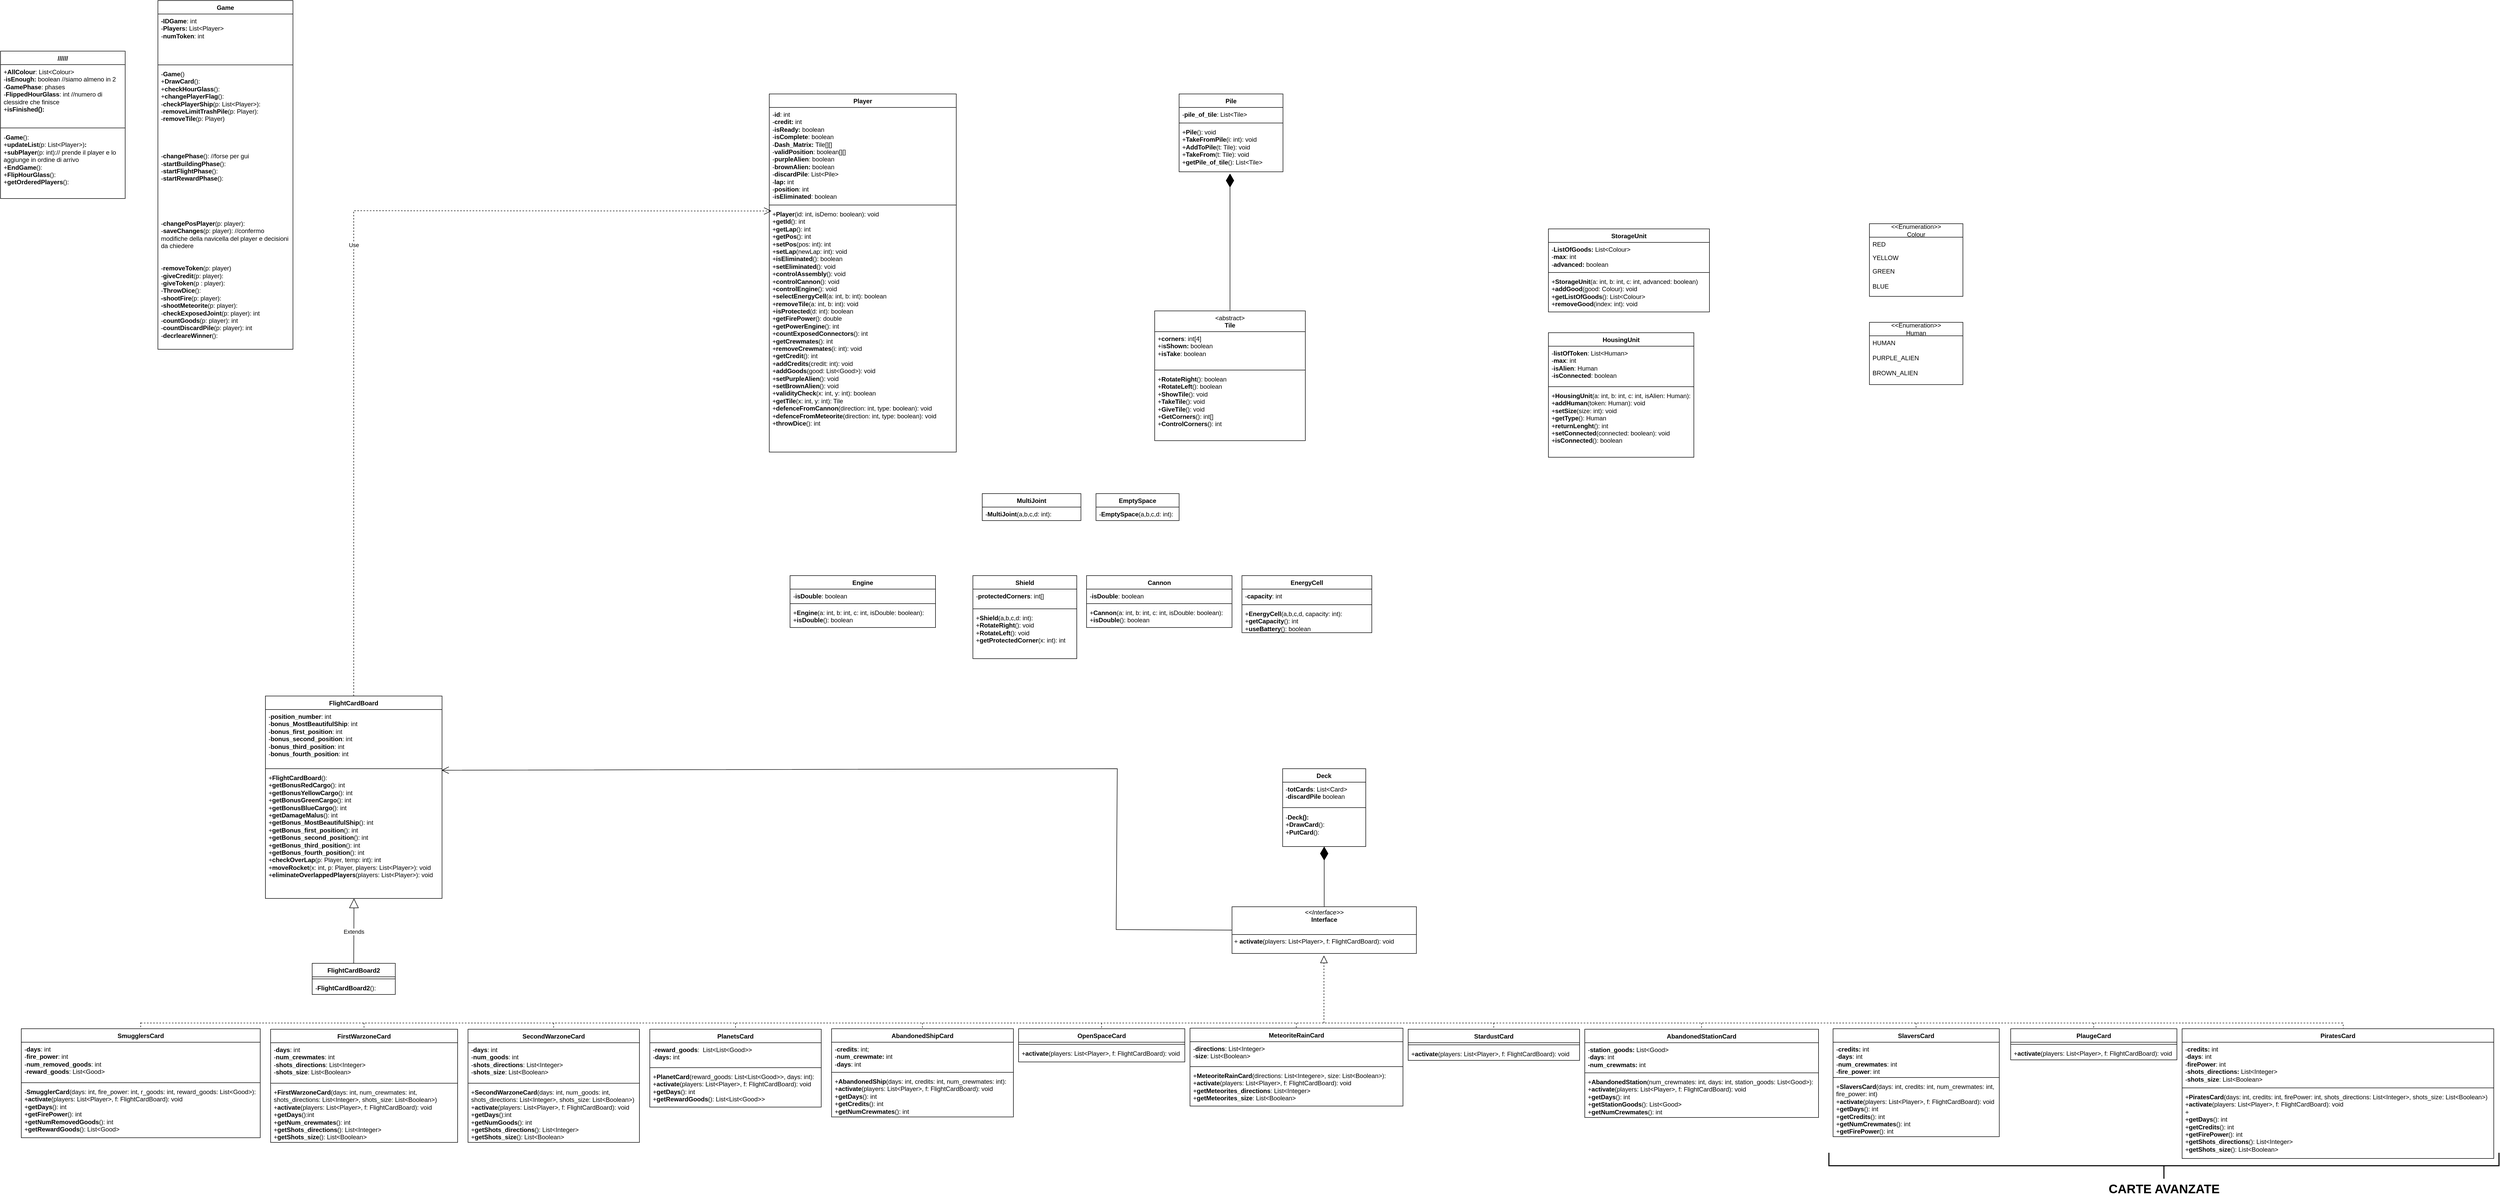 <mxfile version="26.1.1">
  <diagram name="Pagina-1" id="Z89HP5UN5tn1WMKujjH4">
    <mxGraphModel dx="5965" dy="5645" grid="1" gridSize="10" guides="1" tooltips="1" connect="1" arrows="1" fold="1" page="1" pageScale="1" pageWidth="827" pageHeight="1169" math="0" shadow="0">
      <root>
        <mxCell id="0" />
        <mxCell id="1" parent="0" />
        <mxCell id="JUDwlbpP6VHwZAwFnjdI-1" value="//////" style="swimlane;fontStyle=1;align=center;verticalAlign=top;childLayout=stackLayout;horizontal=1;startSize=26;horizontalStack=0;resizeParent=1;resizeParentMax=0;resizeLast=0;collapsible=1;marginBottom=0;whiteSpace=wrap;html=1;" vertex="1" parent="1">
          <mxGeometry x="-4000" y="-3892.5" width="240" height="284" as="geometry" />
        </mxCell>
        <mxCell id="JUDwlbpP6VHwZAwFnjdI-2" value="&lt;div&gt;+&lt;b&gt;AllColour&lt;/b&gt;: List&amp;lt;Colour&amp;gt;&lt;/div&gt;&lt;div&gt;-&lt;b&gt;isEnough: &lt;/b&gt;boolean //siamo almeno in 2&lt;/div&gt;&lt;div&gt;-&lt;b&gt;GamePhase&lt;/b&gt;: phases&lt;/div&gt;&lt;div&gt;-&lt;b&gt;FlippedHourGlass&lt;/b&gt;: int //numero di clessidre che finisce&lt;/div&gt;&lt;div&gt;+&lt;b&gt;isFinished():&lt;/b&gt;&lt;/div&gt;" style="text;strokeColor=none;fillColor=none;align=left;verticalAlign=top;spacingLeft=4;spacingRight=4;overflow=hidden;rotatable=0;points=[[0,0.5],[1,0.5]];portConstraint=eastwest;whiteSpace=wrap;html=1;" vertex="1" parent="JUDwlbpP6VHwZAwFnjdI-1">
          <mxGeometry y="26" width="240" height="118" as="geometry" />
        </mxCell>
        <mxCell id="JUDwlbpP6VHwZAwFnjdI-3" value="" style="line;strokeWidth=1;fillColor=none;align=left;verticalAlign=middle;spacingTop=-1;spacingLeft=3;spacingRight=3;rotatable=0;labelPosition=right;points=[];portConstraint=eastwest;strokeColor=inherit;" vertex="1" parent="JUDwlbpP6VHwZAwFnjdI-1">
          <mxGeometry y="144" width="240" height="8" as="geometry" />
        </mxCell>
        <mxCell id="JUDwlbpP6VHwZAwFnjdI-4" value="-&lt;b&gt;Game&lt;/b&gt;():&lt;div&gt;+&lt;b&gt;updateList&lt;/b&gt;(p: List&amp;lt;Player&amp;gt;)&lt;b&gt;:&lt;/b&gt;&lt;/div&gt;&lt;div&gt;+&lt;b&gt;subPlayer&lt;/b&gt;(p: int):// prende il player e lo aggiunge in ordine di arrivo&lt;/div&gt;&lt;div&gt;+&lt;b&gt;EndGame&lt;/b&gt;():&lt;/div&gt;&lt;div&gt;+&lt;b&gt;FlipHourGlass&lt;/b&gt;():&lt;/div&gt;&lt;div&gt;+&lt;b&gt;getOrderedPlayers&lt;/b&gt;():&lt;/div&gt;" style="text;strokeColor=none;fillColor=none;align=left;verticalAlign=top;spacingLeft=4;spacingRight=4;overflow=hidden;rotatable=0;points=[[0,0.5],[1,0.5]];portConstraint=eastwest;whiteSpace=wrap;html=1;" vertex="1" parent="JUDwlbpP6VHwZAwFnjdI-1">
          <mxGeometry y="152" width="240" height="132" as="geometry" />
        </mxCell>
        <mxCell id="JUDwlbpP6VHwZAwFnjdI-5" value="Game" style="swimlane;fontStyle=1;align=center;verticalAlign=top;childLayout=stackLayout;horizontal=1;startSize=26;horizontalStack=0;resizeParent=1;resizeParentMax=0;resizeLast=0;collapsible=1;marginBottom=0;whiteSpace=wrap;html=1;" vertex="1" parent="1">
          <mxGeometry x="-3697" y="-3990" width="260" height="672" as="geometry" />
        </mxCell>
        <mxCell id="JUDwlbpP6VHwZAwFnjdI-6" value="-IDGame&lt;span style=&quot;font-weight: normal;&quot;&gt;: int&lt;/span&gt;&lt;div&gt;&lt;span style=&quot;font-weight: normal;&quot;&gt;-&lt;/span&gt;Players: &lt;span style=&quot;font-weight: normal;&quot;&gt;List&amp;lt;Player&amp;gt;&lt;/span&gt;&lt;/div&gt;&lt;div&gt;&lt;span style=&quot;font-weight: normal;&quot;&gt;-&lt;/span&gt;numToken&lt;span style=&quot;font-weight: normal;&quot;&gt;: int&lt;/span&gt;&lt;/div&gt;" style="text;strokeColor=none;fillColor=none;align=left;verticalAlign=top;spacingLeft=4;spacingRight=4;overflow=hidden;rotatable=0;points=[[0,0.5],[1,0.5]];portConstraint=eastwest;whiteSpace=wrap;html=1;fontStyle=1" vertex="1" parent="JUDwlbpP6VHwZAwFnjdI-5">
          <mxGeometry y="26" width="260" height="94" as="geometry" />
        </mxCell>
        <mxCell id="JUDwlbpP6VHwZAwFnjdI-7" value="" style="line;strokeWidth=1;fillColor=none;align=left;verticalAlign=middle;spacingTop=-1;spacingLeft=3;spacingRight=3;rotatable=0;labelPosition=right;points=[];portConstraint=eastwest;strokeColor=inherit;" vertex="1" parent="JUDwlbpP6VHwZAwFnjdI-5">
          <mxGeometry y="120" width="260" height="8" as="geometry" />
        </mxCell>
        <mxCell id="JUDwlbpP6VHwZAwFnjdI-8" value="-&lt;b&gt;Game&lt;/b&gt;()&lt;div&gt;+&lt;b&gt;DrawCard&lt;/b&gt;():&lt;/div&gt;&lt;div&gt;+&lt;b&gt;checkHourGlass&lt;/b&gt;():&amp;nbsp;&lt;/div&gt;&lt;div&gt;+&lt;b&gt;changePlayerFlag&lt;/b&gt;():&lt;/div&gt;&lt;div&gt;-&lt;b&gt;checkPlayerShip&lt;/b&gt;(p: List&amp;lt;Player&amp;gt;):&lt;/div&gt;&lt;div&gt;-&lt;b&gt;removeLimitTrashPile&lt;/b&gt;(p: Player):&lt;/div&gt;&lt;div&gt;-&lt;b&gt;removeTile&lt;/b&gt;(p: Player)&lt;/div&gt;&lt;div&gt;&lt;br&gt;&lt;/div&gt;&lt;div&gt;&lt;br&gt;&lt;/div&gt;&lt;div&gt;&lt;br&gt;&lt;/div&gt;&lt;div&gt;&lt;br&gt;&lt;/div&gt;&lt;div&gt;-&lt;b&gt;changePhase&lt;/b&gt;(): //forse per gui&lt;/div&gt;&lt;div&gt;-&lt;b&gt;startBuildingPhase&lt;/b&gt;():&lt;/div&gt;&lt;div&gt;-&lt;b&gt;startFlightPhase&lt;/b&gt;():&lt;/div&gt;&lt;div&gt;-&lt;b&gt;startRewardPhase&lt;/b&gt;():&lt;/div&gt;&lt;div&gt;&lt;br&gt;&lt;/div&gt;&lt;div&gt;&lt;br&gt;&lt;/div&gt;&lt;div&gt;&lt;br&gt;&lt;/div&gt;&lt;div&gt;&lt;br&gt;&lt;/div&gt;&lt;div&gt;&lt;br&gt;&lt;/div&gt;&lt;div&gt;-&lt;b&gt;changePosPlayer&lt;/b&gt;(p: player):&lt;/div&gt;&lt;div&gt;-&lt;b&gt;saveChanges&lt;/b&gt;(p: player): //confermo modifiche della navicella del player e decisioni&amp;nbsp;&lt;/div&gt;&lt;div&gt;&lt;span style=&quot;background-color: transparent; color: light-dark(rgb(0, 0, 0), rgb(255, 255, 255));&quot;&gt;da chiedere&lt;/span&gt;&lt;/div&gt;&lt;div&gt;&lt;br&gt;&lt;/div&gt;&lt;div&gt;&lt;br&gt;&lt;/div&gt;&lt;div&gt;-&lt;b&gt;removeToken&lt;/b&gt;(p: player)&lt;/div&gt;&lt;div&gt;-&lt;b&gt;giveCredit&lt;/b&gt;(p: player):&lt;/div&gt;&lt;div&gt;-&lt;b&gt;giveToken&lt;/b&gt;(p : player):&lt;/div&gt;&lt;div&gt;-&lt;b&gt;ThrowDice&lt;/b&gt;():&lt;/div&gt;&lt;div&gt;&lt;b&gt;-shootFire&lt;/b&gt;(p: player):&lt;/div&gt;&lt;div&gt;&lt;b&gt;-shootMeteorite&lt;/b&gt;(p: player):&lt;/div&gt;&lt;div&gt;-&lt;b&gt;checkExposedJoint&lt;/b&gt;(p: player): int&lt;/div&gt;&lt;div&gt;-&lt;b&gt;countGoods&lt;/b&gt;(p: player): int&lt;/div&gt;&lt;div&gt;-&lt;b&gt;countDiscardPile&lt;/b&gt;(p: player): int&lt;/div&gt;&lt;div&gt;-&lt;b&gt;decrleareWinner&lt;/b&gt;():&lt;/div&gt;" style="text;strokeColor=none;fillColor=none;align=left;verticalAlign=top;spacingLeft=4;spacingRight=4;overflow=hidden;rotatable=0;points=[[0,0.5],[1,0.5]];portConstraint=eastwest;whiteSpace=wrap;html=1;" vertex="1" parent="JUDwlbpP6VHwZAwFnjdI-5">
          <mxGeometry y="128" width="260" height="544" as="geometry" />
        </mxCell>
        <mxCell id="JUDwlbpP6VHwZAwFnjdI-9" value="&lt;div&gt;&lt;span style=&quot;font-weight: normal;&quot;&gt;&amp;lt;abstract&amp;gt;&lt;/span&gt;&lt;/div&gt;&lt;div&gt;Tile&lt;/div&gt;" style="swimlane;fontStyle=1;align=center;verticalAlign=top;childLayout=stackLayout;horizontal=1;startSize=40;horizontalStack=0;resizeParent=1;resizeParentMax=0;resizeLast=0;collapsible=1;marginBottom=0;whiteSpace=wrap;html=1;" vertex="1" parent="1">
          <mxGeometry x="-1778" y="-3392" width="290" height="250" as="geometry" />
        </mxCell>
        <mxCell id="JUDwlbpP6VHwZAwFnjdI-10" value="+&lt;b&gt;corners&lt;/b&gt;: int[4]&amp;nbsp;&lt;div&gt;+i&lt;b&gt;sShown: &lt;/b&gt;boolean&lt;/div&gt;&lt;div&gt;+&lt;b&gt;isTake&lt;/b&gt;: boolean&lt;/div&gt;" style="text;strokeColor=none;fillColor=none;align=left;verticalAlign=top;spacingLeft=4;spacingRight=4;overflow=hidden;rotatable=0;points=[[0,0.5],[1,0.5]];portConstraint=eastwest;whiteSpace=wrap;html=1;" vertex="1" parent="JUDwlbpP6VHwZAwFnjdI-9">
          <mxGeometry y="40" width="290" height="70" as="geometry" />
        </mxCell>
        <mxCell id="JUDwlbpP6VHwZAwFnjdI-11" value="" style="line;strokeWidth=1;fillColor=none;align=left;verticalAlign=middle;spacingTop=-1;spacingLeft=3;spacingRight=3;rotatable=0;labelPosition=right;points=[];portConstraint=eastwest;strokeColor=inherit;" vertex="1" parent="JUDwlbpP6VHwZAwFnjdI-9">
          <mxGeometry y="110" width="290" height="8" as="geometry" />
        </mxCell>
        <mxCell id="JUDwlbpP6VHwZAwFnjdI-12" value="&lt;div&gt;+&lt;b&gt;RotateRight&lt;/b&gt;(): boolean&lt;/div&gt;&lt;div&gt;+&lt;b&gt;RotateLeft&lt;/b&gt;(): boolean&lt;/div&gt;&lt;div&gt;+&lt;b&gt;ShowTile&lt;/b&gt;(): void&amp;nbsp;&amp;nbsp;&lt;/div&gt;&lt;div&gt;+&lt;b&gt;TakeTile&lt;/b&gt;(): void&lt;/div&gt;&lt;div&gt;+&lt;b&gt;GiveTile&lt;/b&gt;(): void&lt;/div&gt;&lt;div&gt;+&lt;b&gt;GetCorners&lt;/b&gt;(): int[]&lt;/div&gt;&lt;div&gt;+&lt;b&gt;ControlCorners&lt;/b&gt;(): int&lt;/div&gt;" style="text;strokeColor=none;fillColor=none;align=left;verticalAlign=top;spacingLeft=4;spacingRight=4;overflow=hidden;rotatable=0;points=[[0,0.5],[1,0.5]];portConstraint=eastwest;whiteSpace=wrap;html=1;" vertex="1" parent="JUDwlbpP6VHwZAwFnjdI-9">
          <mxGeometry y="118" width="290" height="132" as="geometry" />
        </mxCell>
        <mxCell id="JUDwlbpP6VHwZAwFnjdI-16" value="HousingUnit" style="swimlane;fontStyle=1;align=center;verticalAlign=top;childLayout=stackLayout;horizontal=1;startSize=26;horizontalStack=0;resizeParent=1;resizeParentMax=0;resizeLast=0;collapsible=1;marginBottom=0;whiteSpace=wrap;html=1;" vertex="1" parent="1">
          <mxGeometry x="-1020" y="-3350" width="280" height="240" as="geometry" />
        </mxCell>
        <mxCell id="JUDwlbpP6VHwZAwFnjdI-17" value="-&lt;b&gt;listOfToken&lt;/b&gt;: List&amp;lt;Human&amp;gt;&lt;div&gt;-&lt;b&gt;max&lt;/b&gt;: int&lt;/div&gt;&lt;div&gt;-&lt;b&gt;isAlien&lt;/b&gt;: Human&lt;/div&gt;&lt;div&gt;-&lt;b&gt;isConnected&lt;/b&gt;: boolean&lt;/div&gt;" style="text;strokeColor=none;fillColor=none;align=left;verticalAlign=top;spacingLeft=4;spacingRight=4;overflow=hidden;rotatable=0;points=[[0,0.5],[1,0.5]];portConstraint=eastwest;whiteSpace=wrap;html=1;" vertex="1" parent="JUDwlbpP6VHwZAwFnjdI-16">
          <mxGeometry y="26" width="280" height="74" as="geometry" />
        </mxCell>
        <mxCell id="JUDwlbpP6VHwZAwFnjdI-18" value="" style="line;strokeWidth=1;fillColor=none;align=left;verticalAlign=middle;spacingTop=-1;spacingLeft=3;spacingRight=3;rotatable=0;labelPosition=right;points=[];portConstraint=eastwest;strokeColor=inherit;" vertex="1" parent="JUDwlbpP6VHwZAwFnjdI-16">
          <mxGeometry y="100" width="280" height="8" as="geometry" />
        </mxCell>
        <mxCell id="JUDwlbpP6VHwZAwFnjdI-19" value="+&lt;b&gt;HousingUnit&lt;/b&gt;(&lt;span style=&quot;text-align: center;&quot;&gt;a: int, b: int, c: int, isAlien: Human&lt;/span&gt;):&lt;div&gt;+&lt;b&gt;addHuman&lt;/b&gt;(token: Human): void&lt;/div&gt;&lt;div&gt;+&lt;b&gt;setSize&lt;/b&gt;(size: int): void&lt;/div&gt;&lt;div&gt;+&lt;b&gt;getType&lt;/b&gt;(): Human&lt;/div&gt;&lt;div&gt;+&lt;b&gt;returnLenght&lt;/b&gt;(): int&lt;/div&gt;&lt;div&gt;+&lt;b&gt;setConnected&lt;/b&gt;(connected: boolean): void&lt;/div&gt;&lt;div&gt;+&lt;b&gt;isConnected&lt;/b&gt;(): boolean&lt;/div&gt;" style="text;strokeColor=none;fillColor=none;align=left;verticalAlign=top;spacingLeft=4;spacingRight=4;overflow=hidden;rotatable=0;points=[[0,0.5],[1,0.5]];portConstraint=eastwest;whiteSpace=wrap;html=1;" vertex="1" parent="JUDwlbpP6VHwZAwFnjdI-16">
          <mxGeometry y="108" width="280" height="132" as="geometry" />
        </mxCell>
        <mxCell id="JUDwlbpP6VHwZAwFnjdI-36" value="Shield" style="swimlane;fontStyle=1;align=center;verticalAlign=top;childLayout=stackLayout;horizontal=1;startSize=26;horizontalStack=0;resizeParent=1;resizeParentMax=0;resizeLast=0;collapsible=1;marginBottom=0;whiteSpace=wrap;html=1;" vertex="1" parent="1">
          <mxGeometry x="-2128" y="-2882" width="200" height="160" as="geometry" />
        </mxCell>
        <mxCell id="JUDwlbpP6VHwZAwFnjdI-37" value="-&lt;b&gt;protectedCorners&lt;/b&gt;: int[]" style="text;strokeColor=none;fillColor=none;align=left;verticalAlign=top;spacingLeft=4;spacingRight=4;overflow=hidden;rotatable=0;points=[[0,0.5],[1,0.5]];portConstraint=eastwest;whiteSpace=wrap;html=1;" vertex="1" parent="JUDwlbpP6VHwZAwFnjdI-36">
          <mxGeometry y="26" width="200" height="34" as="geometry" />
        </mxCell>
        <mxCell id="JUDwlbpP6VHwZAwFnjdI-38" value="" style="line;strokeWidth=1;fillColor=none;align=left;verticalAlign=middle;spacingTop=-1;spacingLeft=3;spacingRight=3;rotatable=0;labelPosition=right;points=[];portConstraint=eastwest;strokeColor=inherit;" vertex="1" parent="JUDwlbpP6VHwZAwFnjdI-36">
          <mxGeometry y="60" width="200" height="8" as="geometry" />
        </mxCell>
        <mxCell id="JUDwlbpP6VHwZAwFnjdI-39" value="+&lt;b&gt;Shield&lt;/b&gt;(&lt;span style=&quot;text-align: center;&quot;&gt;a,b,c,d: int&lt;/span&gt;):&lt;div&gt;+&lt;b&gt;RotateRight&lt;/b&gt;(): void&lt;/div&gt;&lt;div&gt;+&lt;b&gt;RotateLeft&lt;/b&gt;(): void&lt;/div&gt;&lt;div&gt;+&lt;b&gt;getProtectedCorner&lt;/b&gt;(x: int): int&lt;/div&gt;" style="text;strokeColor=none;fillColor=none;align=left;verticalAlign=top;spacingLeft=4;spacingRight=4;overflow=hidden;rotatable=0;points=[[0,0.5],[1,0.5]];portConstraint=eastwest;whiteSpace=wrap;html=1;" vertex="1" parent="JUDwlbpP6VHwZAwFnjdI-36">
          <mxGeometry y="68" width="200" height="92" as="geometry" />
        </mxCell>
        <mxCell id="JUDwlbpP6VHwZAwFnjdI-40" value="MultiJoint" style="swimlane;fontStyle=1;align=center;verticalAlign=top;childLayout=stackLayout;horizontal=1;startSize=26;horizontalStack=0;resizeParent=1;resizeParentMax=0;resizeLast=0;collapsible=1;marginBottom=0;whiteSpace=wrap;html=1;" vertex="1" parent="1">
          <mxGeometry x="-2110" y="-3040" width="190" height="52" as="geometry" />
        </mxCell>
        <mxCell id="JUDwlbpP6VHwZAwFnjdI-41" value="-&lt;b&gt;MultiJoint&lt;/b&gt;(&lt;span style=&quot;text-align: center;&quot;&gt;a,b,c,d: int&lt;/span&gt;):" style="text;strokeColor=none;fillColor=none;align=left;verticalAlign=top;spacingLeft=4;spacingRight=4;overflow=hidden;rotatable=0;points=[[0,0.5],[1,0.5]];portConstraint=eastwest;whiteSpace=wrap;html=1;" vertex="1" parent="JUDwlbpP6VHwZAwFnjdI-40">
          <mxGeometry y="26" width="190" height="26" as="geometry" />
        </mxCell>
        <mxCell id="JUDwlbpP6VHwZAwFnjdI-47" value="EnergyCell" style="swimlane;fontStyle=1;align=center;verticalAlign=top;childLayout=stackLayout;horizontal=1;startSize=26;horizontalStack=0;resizeParent=1;resizeParentMax=0;resizeLast=0;collapsible=1;marginBottom=0;whiteSpace=wrap;html=1;" vertex="1" parent="1">
          <mxGeometry x="-1610" y="-2882" width="250" height="110" as="geometry" />
        </mxCell>
        <mxCell id="JUDwlbpP6VHwZAwFnjdI-48" value="-&lt;b&gt;capacity&lt;/b&gt;: int" style="text;strokeColor=none;fillColor=none;align=left;verticalAlign=top;spacingLeft=4;spacingRight=4;overflow=hidden;rotatable=0;points=[[0,0.5],[1,0.5]];portConstraint=eastwest;whiteSpace=wrap;html=1;" vertex="1" parent="JUDwlbpP6VHwZAwFnjdI-47">
          <mxGeometry y="26" width="250" height="26" as="geometry" />
        </mxCell>
        <mxCell id="JUDwlbpP6VHwZAwFnjdI-49" value="" style="line;strokeWidth=1;fillColor=none;align=left;verticalAlign=middle;spacingTop=-1;spacingLeft=3;spacingRight=3;rotatable=0;labelPosition=right;points=[];portConstraint=eastwest;strokeColor=inherit;" vertex="1" parent="JUDwlbpP6VHwZAwFnjdI-47">
          <mxGeometry y="52" width="250" height="8" as="geometry" />
        </mxCell>
        <mxCell id="JUDwlbpP6VHwZAwFnjdI-50" value="+&lt;span style=&quot;font-weight: 700; text-align: center;&quot;&gt;EnergyCell&lt;/span&gt;&lt;span style=&quot;text-align: center;&quot;&gt;(&lt;/span&gt;&lt;span style=&quot;text-align: center;&quot;&gt;a,b,c,d, capacity: int&lt;/span&gt;&lt;span style=&quot;text-align: center;&quot;&gt;):&lt;/span&gt;&lt;div&gt;+&lt;b&gt;getCapacity&lt;/b&gt;(): int&lt;/div&gt;&lt;div&gt;+&lt;b&gt;useBattery&lt;/b&gt;(): boolean&lt;/div&gt;&lt;div&gt;&amp;nbsp;&lt;/div&gt;" style="text;strokeColor=none;fillColor=none;align=left;verticalAlign=top;spacingLeft=4;spacingRight=4;overflow=hidden;rotatable=0;points=[[0,0.5],[1,0.5]];portConstraint=eastwest;whiteSpace=wrap;html=1;" vertex="1" parent="JUDwlbpP6VHwZAwFnjdI-47">
          <mxGeometry y="60" width="250" height="50" as="geometry" />
        </mxCell>
        <mxCell id="JUDwlbpP6VHwZAwFnjdI-55" value="PlanetsCard" style="swimlane;fontStyle=1;align=center;verticalAlign=top;childLayout=stackLayout;horizontal=1;startSize=26;horizontalStack=0;resizeParent=1;resizeParentMax=0;resizeLast=0;collapsible=1;marginBottom=0;whiteSpace=wrap;html=1;" vertex="1" parent="1">
          <mxGeometry x="-2750" y="-2008" width="330" height="150" as="geometry" />
        </mxCell>
        <mxCell id="JUDwlbpP6VHwZAwFnjdI-56" value="-&lt;b&gt;reward_goods&lt;/b&gt;:&amp;nbsp;&amp;nbsp;&lt;span style=&quot;background-color: transparent; color: light-dark(rgb(0, 0, 0), rgb(255, 255, 255));&quot;&gt;List&amp;lt;List&amp;lt;Good&amp;gt;&amp;gt;&lt;/span&gt;&lt;div&gt;-&lt;b&gt;days: &lt;/b&gt;int&lt;/div&gt;&lt;div&gt;&lt;br&gt;&lt;/div&gt;" style="text;strokeColor=none;fillColor=none;align=left;verticalAlign=top;spacingLeft=4;spacingRight=4;overflow=hidden;rotatable=0;points=[[0,0.5],[1,0.5]];portConstraint=eastwest;whiteSpace=wrap;html=1;" vertex="1" parent="JUDwlbpP6VHwZAwFnjdI-55">
          <mxGeometry y="26" width="330" height="44" as="geometry" />
        </mxCell>
        <mxCell id="JUDwlbpP6VHwZAwFnjdI-57" value="" style="line;strokeWidth=1;fillColor=none;align=left;verticalAlign=middle;spacingTop=-1;spacingLeft=3;spacingRight=3;rotatable=0;labelPosition=right;points=[];portConstraint=eastwest;strokeColor=inherit;" vertex="1" parent="JUDwlbpP6VHwZAwFnjdI-55">
          <mxGeometry y="70" width="330" height="8" as="geometry" />
        </mxCell>
        <mxCell id="JUDwlbpP6VHwZAwFnjdI-58" value="+&lt;b&gt;PlanetCard&lt;/b&gt;(reward_goods: List&amp;lt;List&amp;lt;Good&amp;gt;&amp;gt;, days: int):&amp;nbsp;&lt;div&gt;+&lt;b&gt;activate&lt;/b&gt;(players: List&amp;lt;Player&amp;gt;, f: FlightCardBoard): void&lt;/div&gt;&lt;div&gt;+&lt;b&gt;getDays&lt;/b&gt;(): int&lt;/div&gt;&lt;div&gt;+&lt;b&gt;getRewardGoods&lt;/b&gt;(): List&amp;lt;List&amp;lt;Good&amp;gt;&amp;gt;&lt;/div&gt;" style="text;strokeColor=none;fillColor=none;align=left;verticalAlign=top;spacingLeft=4;spacingRight=4;overflow=hidden;rotatable=0;points=[[0,0.5],[1,0.5]];portConstraint=eastwest;whiteSpace=wrap;html=1;" vertex="1" parent="JUDwlbpP6VHwZAwFnjdI-55">
          <mxGeometry y="78" width="330" height="72" as="geometry" />
        </mxCell>
        <mxCell id="JUDwlbpP6VHwZAwFnjdI-59" value="AbandonedShipCard" style="swimlane;fontStyle=1;align=center;verticalAlign=top;childLayout=stackLayout;horizontal=1;startSize=26;horizontalStack=0;resizeParent=1;resizeParentMax=0;resizeLast=0;collapsible=1;marginBottom=0;whiteSpace=wrap;html=1;" vertex="1" parent="1">
          <mxGeometry x="-2400" y="-2009" width="350" height="170" as="geometry" />
        </mxCell>
        <mxCell id="JUDwlbpP6VHwZAwFnjdI-60" value="-&lt;b&gt;credits&lt;/b&gt;: int;&lt;div&gt;-&lt;b&gt;num_crewmate: &lt;/b&gt;int&lt;/div&gt;&lt;div&gt;-&lt;b&gt;days&lt;/b&gt;: int&lt;/div&gt;" style="text;strokeColor=none;fillColor=none;align=left;verticalAlign=top;spacingLeft=4;spacingRight=4;overflow=hidden;rotatable=0;points=[[0,0.5],[1,0.5]];portConstraint=eastwest;whiteSpace=wrap;html=1;" vertex="1" parent="JUDwlbpP6VHwZAwFnjdI-59">
          <mxGeometry y="26" width="350" height="54" as="geometry" />
        </mxCell>
        <mxCell id="JUDwlbpP6VHwZAwFnjdI-61" value="" style="line;strokeWidth=1;fillColor=none;align=left;verticalAlign=middle;spacingTop=-1;spacingLeft=3;spacingRight=3;rotatable=0;labelPosition=right;points=[];portConstraint=eastwest;strokeColor=inherit;" vertex="1" parent="JUDwlbpP6VHwZAwFnjdI-59">
          <mxGeometry y="80" width="350" height="8" as="geometry" />
        </mxCell>
        <mxCell id="JUDwlbpP6VHwZAwFnjdI-62" value="&lt;div style=&quot;text-align: left;&quot;&gt;&lt;span style=&quot;background-color: transparent; color: light-dark(rgb(0, 0, 0), rgb(255, 255, 255)); text-align: center;&quot;&gt;+&lt;/span&gt;&lt;span style=&quot;background-color: transparent; color: light-dark(rgb(0, 0, 0), rgb(255, 255, 255)); font-weight: 700; text-align: center;&quot;&gt;AbandonedShip&lt;/span&gt;&lt;span style=&quot;background-color: transparent; color: light-dark(rgb(0, 0, 0), rgb(255, 255, 255)); text-align: center;&quot;&gt;(days: int, credits: int, num_crewmates: int):&lt;/span&gt;&lt;/div&gt;&lt;div&gt;&lt;div&gt;+&lt;b&gt;activate&lt;/b&gt;(players: List&amp;lt;Player&amp;gt;, f: FlightCardBoard): void&lt;/div&gt;&lt;div&gt;+&lt;b&gt;getDays&lt;/b&gt;(): int&lt;/div&gt;&lt;/div&gt;&lt;div&gt;+&lt;b&gt;getCredits&lt;/b&gt;(): int&lt;/div&gt;&lt;div&gt;+&lt;b&gt;getNumCrewmates&lt;/b&gt;(): int&lt;/div&gt;&lt;div&gt;&lt;span style=&quot;text-align: center;&quot;&gt;&lt;br&gt;&lt;/span&gt;&lt;/div&gt;" style="text;strokeColor=none;fillColor=none;align=left;verticalAlign=top;spacingLeft=4;spacingRight=4;overflow=hidden;rotatable=0;points=[[0,0.5],[1,0.5]];portConstraint=eastwest;whiteSpace=wrap;html=1;" vertex="1" parent="JUDwlbpP6VHwZAwFnjdI-59">
          <mxGeometry y="88" width="350" height="82" as="geometry" />
        </mxCell>
        <mxCell id="JUDwlbpP6VHwZAwFnjdI-63" value="OpenSpaceCard" style="swimlane;fontStyle=1;align=center;verticalAlign=top;childLayout=stackLayout;horizontal=1;startSize=26;horizontalStack=0;resizeParent=1;resizeParentMax=0;resizeLast=0;collapsible=1;marginBottom=0;whiteSpace=wrap;html=1;" vertex="1" parent="1">
          <mxGeometry x="-2040" y="-2009" width="320" height="64" as="geometry" />
        </mxCell>
        <mxCell id="JUDwlbpP6VHwZAwFnjdI-64" value="" style="line;strokeWidth=1;fillColor=none;align=left;verticalAlign=middle;spacingTop=-1;spacingLeft=3;spacingRight=3;rotatable=0;labelPosition=right;points=[];portConstraint=eastwest;strokeColor=inherit;" vertex="1" parent="JUDwlbpP6VHwZAwFnjdI-63">
          <mxGeometry y="26" width="320" height="8" as="geometry" />
        </mxCell>
        <mxCell id="JUDwlbpP6VHwZAwFnjdI-65" value="&lt;div&gt;&lt;div&gt;+&lt;b&gt;activate&lt;/b&gt;(players: List&amp;lt;Player&amp;gt;, f: FlightCardBoard): void&lt;/div&gt;&lt;/div&gt;&lt;div&gt;&lt;br&gt;&lt;/div&gt;" style="text;strokeColor=none;fillColor=none;align=left;verticalAlign=top;spacingLeft=4;spacingRight=4;overflow=hidden;rotatable=0;points=[[0,0.5],[1,0.5]];portConstraint=eastwest;whiteSpace=wrap;html=1;" vertex="1" parent="JUDwlbpP6VHwZAwFnjdI-63">
          <mxGeometry y="34" width="320" height="30" as="geometry" />
        </mxCell>
        <mxCell id="JUDwlbpP6VHwZAwFnjdI-66" value="MeteoriteRainCard" style="swimlane;fontStyle=1;align=center;verticalAlign=top;childLayout=stackLayout;horizontal=1;startSize=26;horizontalStack=0;resizeParent=1;resizeParentMax=0;resizeLast=0;collapsible=1;marginBottom=0;whiteSpace=wrap;html=1;" vertex="1" parent="1">
          <mxGeometry x="-1710" y="-2010" width="410" height="150" as="geometry" />
        </mxCell>
        <mxCell id="JUDwlbpP6VHwZAwFnjdI-67" value="&lt;div&gt;-&lt;b&gt;directions&lt;/b&gt;: List&amp;lt;Integer&amp;gt;&lt;/div&gt;&lt;div&gt;-&lt;b&gt;size&lt;/b&gt;: List&amp;lt;Boolean&amp;gt;&lt;/div&gt;" style="text;strokeColor=none;fillColor=none;align=left;verticalAlign=top;spacingLeft=4;spacingRight=4;overflow=hidden;rotatable=0;points=[[0,0.5],[1,0.5]];portConstraint=eastwest;whiteSpace=wrap;html=1;" vertex="1" parent="JUDwlbpP6VHwZAwFnjdI-66">
          <mxGeometry y="26" width="410" height="44" as="geometry" />
        </mxCell>
        <mxCell id="JUDwlbpP6VHwZAwFnjdI-68" value="" style="line;strokeWidth=1;fillColor=none;align=left;verticalAlign=middle;spacingTop=-1;spacingLeft=3;spacingRight=3;rotatable=0;labelPosition=right;points=[];portConstraint=eastwest;strokeColor=inherit;" vertex="1" parent="JUDwlbpP6VHwZAwFnjdI-66">
          <mxGeometry y="70" width="410" height="8" as="geometry" />
        </mxCell>
        <mxCell id="JUDwlbpP6VHwZAwFnjdI-69" value="+&lt;b&gt;MeteoriteRainCard&lt;/b&gt;(directions: List&amp;lt;Integere&amp;gt;, size: List&amp;lt;Boolean&amp;gt;):&lt;div&gt;+&lt;b&gt;activate&lt;/b&gt;(players: List&amp;lt;Player&amp;gt;, f: FlightCardBoard): void&lt;div&gt;+&lt;b&gt;getMeteorites_directions&lt;/b&gt;: List&amp;lt;Integer&amp;gt;&lt;/div&gt;&lt;/div&gt;&lt;div&gt;+&lt;b&gt;getMeteorites_size&lt;/b&gt;: List&amp;lt;Boolean&amp;gt;&lt;/div&gt;" style="text;strokeColor=none;fillColor=none;align=left;verticalAlign=top;spacingLeft=4;spacingRight=4;overflow=hidden;rotatable=0;points=[[0,0.5],[1,0.5]];portConstraint=eastwest;whiteSpace=wrap;html=1;" vertex="1" parent="JUDwlbpP6VHwZAwFnjdI-66">
          <mxGeometry y="78" width="410" height="72" as="geometry" />
        </mxCell>
        <mxCell id="JUDwlbpP6VHwZAwFnjdI-70" value="AbandonedStationCard" style="swimlane;fontStyle=1;align=center;verticalAlign=top;childLayout=stackLayout;horizontal=1;startSize=26;horizontalStack=0;resizeParent=1;resizeParentMax=0;resizeLast=0;collapsible=1;marginBottom=0;whiteSpace=wrap;html=1;" vertex="1" parent="1">
          <mxGeometry x="-950" y="-2008" width="450" height="170" as="geometry" />
        </mxCell>
        <mxCell id="JUDwlbpP6VHwZAwFnjdI-71" value="&lt;div&gt;-&lt;b&gt;station_goods: &lt;/b&gt;List&amp;lt;Good&amp;gt;&lt;/div&gt;&lt;div&gt;-&lt;b&gt;days&lt;/b&gt;: int&lt;/div&gt;&lt;div&gt;&lt;b&gt;-num_crewmats: &lt;/b&gt;int&lt;/div&gt;" style="text;strokeColor=none;fillColor=none;align=left;verticalAlign=top;spacingLeft=4;spacingRight=4;overflow=hidden;rotatable=0;points=[[0,0.5],[1,0.5]];portConstraint=eastwest;whiteSpace=wrap;html=1;" vertex="1" parent="JUDwlbpP6VHwZAwFnjdI-70">
          <mxGeometry y="26" width="450" height="54" as="geometry" />
        </mxCell>
        <mxCell id="JUDwlbpP6VHwZAwFnjdI-72" value="" style="line;strokeWidth=1;fillColor=none;align=left;verticalAlign=middle;spacingTop=-1;spacingLeft=3;spacingRight=3;rotatable=0;labelPosition=right;points=[];portConstraint=eastwest;strokeColor=inherit;" vertex="1" parent="JUDwlbpP6VHwZAwFnjdI-70">
          <mxGeometry y="80" width="450" height="8" as="geometry" />
        </mxCell>
        <mxCell id="JUDwlbpP6VHwZAwFnjdI-73" value="+&lt;b&gt;AbandonedStation&lt;/b&gt;(num_crewmates: int, days: int, station_goods: List&amp;lt;Good&amp;gt;):&lt;div&gt;&lt;div&gt;&lt;div&gt;+&lt;b&gt;activate&lt;/b&gt;(players: List&amp;lt;Player&amp;gt;, f: FlightCardBoard): void&lt;/div&gt;&lt;div&gt;+&lt;b&gt;getDays&lt;/b&gt;(): int&lt;/div&gt;&lt;/div&gt;&lt;div&gt;+&lt;b&gt;getStationGoods&lt;/b&gt;(): List&amp;lt;Good&amp;gt;&lt;/div&gt;&lt;div&gt;+&lt;b&gt;getNumCrewmates&lt;/b&gt;(): int&lt;/div&gt;&lt;/div&gt;&lt;div&gt;&lt;br&gt;&lt;/div&gt;" style="text;strokeColor=none;fillColor=none;align=left;verticalAlign=top;spacingLeft=4;spacingRight=4;overflow=hidden;rotatable=0;points=[[0,0.5],[1,0.5]];portConstraint=eastwest;whiteSpace=wrap;html=1;" vertex="1" parent="JUDwlbpP6VHwZAwFnjdI-70">
          <mxGeometry y="88" width="450" height="82" as="geometry" />
        </mxCell>
        <mxCell id="JUDwlbpP6VHwZAwFnjdI-74" value="SmugglersCard" style="swimlane;fontStyle=1;align=center;verticalAlign=top;childLayout=stackLayout;horizontal=1;startSize=26;horizontalStack=0;resizeParent=1;resizeParentMax=0;resizeLast=0;collapsible=1;marginBottom=0;whiteSpace=wrap;html=1;" vertex="1" parent="1">
          <mxGeometry x="-3960" y="-2009" width="460" height="210" as="geometry" />
        </mxCell>
        <mxCell id="JUDwlbpP6VHwZAwFnjdI-75" value="-&lt;b&gt;days&lt;/b&gt;: int&lt;div&gt;-&lt;b&gt;fire_power&lt;/b&gt;: int&lt;/div&gt;&lt;div&gt;-&lt;b&gt;num_removed_goods&lt;/b&gt;: int&lt;/div&gt;&lt;div&gt;-&lt;b&gt;reward_goods&lt;/b&gt;: List&amp;lt;Good&amp;gt;&lt;/div&gt;" style="text;strokeColor=none;fillColor=none;align=left;verticalAlign=top;spacingLeft=4;spacingRight=4;overflow=hidden;rotatable=0;points=[[0,0.5],[1,0.5]];portConstraint=eastwest;whiteSpace=wrap;html=1;" vertex="1" parent="JUDwlbpP6VHwZAwFnjdI-74">
          <mxGeometry y="26" width="460" height="74" as="geometry" />
        </mxCell>
        <mxCell id="JUDwlbpP6VHwZAwFnjdI-76" value="" style="line;strokeWidth=1;fillColor=none;align=left;verticalAlign=middle;spacingTop=-1;spacingLeft=3;spacingRight=3;rotatable=0;labelPosition=right;points=[];portConstraint=eastwest;strokeColor=inherit;" vertex="1" parent="JUDwlbpP6VHwZAwFnjdI-74">
          <mxGeometry y="100" width="460" height="8" as="geometry" />
        </mxCell>
        <mxCell id="JUDwlbpP6VHwZAwFnjdI-77" value="-&lt;b&gt;SmugglerCard&lt;/b&gt;(days: int, fire_power: int, r_goods: int, reward_goods: List&amp;lt;Good&amp;gt;):&lt;div&gt;&lt;div&gt;+&lt;b&gt;activate&lt;/b&gt;(players: List&amp;lt;Player&amp;gt;, f: FlightCardBoard): void&lt;/div&gt;&lt;/div&gt;&lt;div&gt;+&lt;b&gt;getDays&lt;/b&gt;(): int&lt;/div&gt;&lt;div&gt;+&lt;b&gt;getFirePower&lt;/b&gt;(): int&lt;/div&gt;&lt;div&gt;+&lt;b&gt;getNumRemovedGoods&lt;/b&gt;(): int&lt;/div&gt;&lt;div&gt;+&lt;b&gt;getRewardGoods&lt;/b&gt;(): List&amp;lt;Good&amp;gt;&lt;/div&gt;" style="text;strokeColor=none;fillColor=none;align=left;verticalAlign=top;spacingLeft=4;spacingRight=4;overflow=hidden;rotatable=0;points=[[0,0.5],[1,0.5]];portConstraint=eastwest;whiteSpace=wrap;html=1;" vertex="1" parent="JUDwlbpP6VHwZAwFnjdI-74">
          <mxGeometry y="108" width="460" height="102" as="geometry" />
        </mxCell>
        <mxCell id="JUDwlbpP6VHwZAwFnjdI-78" value="FirstWarzoneCard" style="swimlane;fontStyle=1;align=center;verticalAlign=top;childLayout=stackLayout;horizontal=1;startSize=26;horizontalStack=0;resizeParent=1;resizeParentMax=0;resizeLast=0;collapsible=1;marginBottom=0;whiteSpace=wrap;html=1;" vertex="1" parent="1">
          <mxGeometry x="-3480" y="-2008" width="360" height="218" as="geometry" />
        </mxCell>
        <mxCell id="JUDwlbpP6VHwZAwFnjdI-79" value="-&lt;b&gt;days&lt;/b&gt;: int&lt;div&gt;-&lt;b&gt;num_crewmates&lt;/b&gt;: int&lt;/div&gt;&lt;div&gt;-&lt;b&gt;shots_directions&lt;/b&gt;: List&amp;lt;Integer&amp;gt;&lt;/div&gt;&lt;div&gt;-&lt;b&gt;shots_size&lt;/b&gt;: List&amp;lt;Boolean&amp;gt;&lt;/div&gt;&lt;div&gt;&lt;br&gt;&lt;/div&gt;" style="text;strokeColor=none;fillColor=none;align=left;verticalAlign=top;spacingLeft=4;spacingRight=4;overflow=hidden;rotatable=0;points=[[0,0.5],[1,0.5]];portConstraint=eastwest;whiteSpace=wrap;html=1;" vertex="1" parent="JUDwlbpP6VHwZAwFnjdI-78">
          <mxGeometry y="26" width="360" height="74" as="geometry" />
        </mxCell>
        <mxCell id="JUDwlbpP6VHwZAwFnjdI-80" value="" style="line;strokeWidth=1;fillColor=none;align=left;verticalAlign=middle;spacingTop=-1;spacingLeft=3;spacingRight=3;rotatable=0;labelPosition=right;points=[];portConstraint=eastwest;strokeColor=inherit;" vertex="1" parent="JUDwlbpP6VHwZAwFnjdI-78">
          <mxGeometry y="100" width="360" height="8" as="geometry" />
        </mxCell>
        <mxCell id="JUDwlbpP6VHwZAwFnjdI-81" value="&lt;div&gt;+&lt;b&gt;FirstWarzoneCard&lt;/b&gt;(days: int, num_crewmates: int, shots_directions: List&amp;lt;Integer&amp;gt;, shots_size: List&amp;lt;Boolean&amp;gt;)&lt;/div&gt;+&lt;b&gt;activate&lt;/b&gt;(players: List&amp;lt;Player&amp;gt;, f: FlightCardBoard): void&lt;div&gt;+&lt;b&gt;getDays&lt;/b&gt;():int&lt;/div&gt;&lt;div&gt;+&lt;b&gt;getNum_crewmates&lt;/b&gt;(): int&lt;/div&gt;&lt;div&gt;+&lt;b&gt;getShots_directions&lt;/b&gt;(): List&amp;lt;Integer&amp;gt;&lt;/div&gt;&lt;div&gt;+&lt;b&gt;getShots_size&lt;/b&gt;(): List&amp;lt;Boolean&amp;gt;&lt;/div&gt;&lt;div&gt;&lt;br&gt;&lt;/div&gt;" style="text;strokeColor=none;fillColor=none;align=left;verticalAlign=top;spacingLeft=4;spacingRight=4;overflow=hidden;rotatable=0;points=[[0,0.5],[1,0.5]];portConstraint=eastwest;whiteSpace=wrap;html=1;" vertex="1" parent="JUDwlbpP6VHwZAwFnjdI-78">
          <mxGeometry y="108" width="360" height="110" as="geometry" />
        </mxCell>
        <mxCell id="JUDwlbpP6VHwZAwFnjdI-82" value="StardustCard" style="swimlane;fontStyle=1;align=center;verticalAlign=top;childLayout=stackLayout;horizontal=1;startSize=26;horizontalStack=0;resizeParent=1;resizeParentMax=0;resizeLast=0;collapsible=1;marginBottom=0;whiteSpace=wrap;html=1;" vertex="1" parent="1">
          <mxGeometry x="-1290" y="-2008" width="330" height="60" as="geometry" />
        </mxCell>
        <mxCell id="JUDwlbpP6VHwZAwFnjdI-83" value="" style="line;strokeWidth=1;fillColor=none;align=left;verticalAlign=middle;spacingTop=-1;spacingLeft=3;spacingRight=3;rotatable=0;labelPosition=right;points=[];portConstraint=eastwest;strokeColor=inherit;" vertex="1" parent="JUDwlbpP6VHwZAwFnjdI-82">
          <mxGeometry y="26" width="330" height="8" as="geometry" />
        </mxCell>
        <mxCell id="JUDwlbpP6VHwZAwFnjdI-84" value="+&lt;b&gt;activate&lt;/b&gt;(players: List&amp;lt;Player&amp;gt;, f: FlightCardBoard): void&lt;div&gt;&lt;br&gt;&lt;/div&gt;" style="text;strokeColor=none;fillColor=none;align=left;verticalAlign=top;spacingLeft=4;spacingRight=4;overflow=hidden;rotatable=0;points=[[0,0.5],[1,0.5]];portConstraint=eastwest;whiteSpace=wrap;html=1;" vertex="1" parent="JUDwlbpP6VHwZAwFnjdI-82">
          <mxGeometry y="34" width="330" height="26" as="geometry" />
        </mxCell>
        <mxCell id="JUDwlbpP6VHwZAwFnjdI-85" value="PiratesCard" style="swimlane;fontStyle=1;align=center;verticalAlign=top;childLayout=stackLayout;horizontal=1;startSize=26;horizontalStack=0;resizeParent=1;resizeParentMax=0;resizeLast=0;collapsible=1;marginBottom=0;whiteSpace=wrap;html=1;" vertex="1" parent="1">
          <mxGeometry x="200" y="-2009" width="600" height="250" as="geometry" />
        </mxCell>
        <mxCell id="JUDwlbpP6VHwZAwFnjdI-86" value="-&lt;b&gt;credits: &lt;/b&gt;int&lt;div&gt;-&lt;b&gt;days&lt;/b&gt;: int&lt;/div&gt;&lt;div&gt;-&lt;b&gt;firePower&lt;/b&gt;: int&lt;/div&gt;&lt;div&gt;-&lt;b&gt;shots_directions: &lt;/b&gt;List&amp;lt;Integer&amp;gt;&lt;/div&gt;&lt;div&gt;-&lt;b&gt;shots_size&lt;/b&gt;: List&amp;lt;Boolean&amp;gt;&lt;/div&gt;" style="text;strokeColor=none;fillColor=none;align=left;verticalAlign=top;spacingLeft=4;spacingRight=4;overflow=hidden;rotatable=0;points=[[0,0.5],[1,0.5]];portConstraint=eastwest;whiteSpace=wrap;html=1;" vertex="1" parent="JUDwlbpP6VHwZAwFnjdI-85">
          <mxGeometry y="26" width="600" height="84" as="geometry" />
        </mxCell>
        <mxCell id="JUDwlbpP6VHwZAwFnjdI-87" value="" style="line;strokeWidth=1;fillColor=none;align=left;verticalAlign=middle;spacingTop=-1;spacingLeft=3;spacingRight=3;rotatable=0;labelPosition=right;points=[];portConstraint=eastwest;strokeColor=inherit;" vertex="1" parent="JUDwlbpP6VHwZAwFnjdI-85">
          <mxGeometry y="110" width="600" height="8" as="geometry" />
        </mxCell>
        <mxCell id="JUDwlbpP6VHwZAwFnjdI-88" value="+&lt;b&gt;PiratesCard&lt;/b&gt;(days: int, credits: int, firePower: int, shots_directions: List&amp;lt;Integer&amp;gt;, shots_size: List&amp;lt;Boolean&amp;gt;)&lt;div&gt;&lt;div&gt;+&lt;b&gt;activate&lt;/b&gt;(players: List&amp;lt;Player&amp;gt;, f: FlightCardBoard): void&lt;/div&gt;&lt;div&gt;+&lt;/div&gt;&lt;div&gt;&lt;div&gt;&lt;div&gt;+&lt;b&gt;getDays&lt;/b&gt;(): int&lt;/div&gt;&lt;div&gt;+&lt;b&gt;getCredits&lt;/b&gt;(): int&lt;/div&gt;&lt;/div&gt;&lt;div&gt;+&lt;b&gt;getFirePower&lt;/b&gt;(): int&lt;/div&gt;&lt;/div&gt;&lt;/div&gt;&lt;div&gt;&lt;div&gt;+&lt;b&gt;getShots_directions&lt;/b&gt;(): List&amp;lt;Integer&amp;gt;&lt;/div&gt;&lt;div&gt;+&lt;b&gt;getShots_size&lt;/b&gt;(): List&amp;lt;Boolean&amp;gt;&lt;/div&gt;&lt;/div&gt;" style="text;strokeColor=none;fillColor=none;align=left;verticalAlign=top;spacingLeft=4;spacingRight=4;overflow=hidden;rotatable=0;points=[[0,0.5],[1,0.5]];portConstraint=eastwest;whiteSpace=wrap;html=1;" vertex="1" parent="JUDwlbpP6VHwZAwFnjdI-85">
          <mxGeometry y="118" width="600" height="132" as="geometry" />
        </mxCell>
        <mxCell id="JUDwlbpP6VHwZAwFnjdI-89" value="SlaversCard" style="swimlane;fontStyle=1;align=center;verticalAlign=top;childLayout=stackLayout;horizontal=1;startSize=26;horizontalStack=0;resizeParent=1;resizeParentMax=0;resizeLast=0;collapsible=1;marginBottom=0;whiteSpace=wrap;html=1;" vertex="1" parent="1">
          <mxGeometry x="-472" y="-2009" width="320" height="208" as="geometry" />
        </mxCell>
        <mxCell id="JUDwlbpP6VHwZAwFnjdI-90" value="-&lt;b&gt;credits:&amp;nbsp;&lt;/b&gt;int&lt;div&gt;-&lt;b&gt;days&lt;/b&gt;: int&lt;/div&gt;&lt;div&gt;-&lt;b&gt;num_crewmates&lt;/b&gt;: int&lt;/div&gt;&lt;div&gt;-&lt;b&gt;fire_power&lt;/b&gt;: int&lt;/div&gt;" style="text;strokeColor=none;fillColor=none;align=left;verticalAlign=top;spacingLeft=4;spacingRight=4;overflow=hidden;rotatable=0;points=[[0,0.5],[1,0.5]];portConstraint=eastwest;whiteSpace=wrap;html=1;" vertex="1" parent="JUDwlbpP6VHwZAwFnjdI-89">
          <mxGeometry y="26" width="320" height="64" as="geometry" />
        </mxCell>
        <mxCell id="JUDwlbpP6VHwZAwFnjdI-91" value="" style="line;strokeWidth=1;fillColor=none;align=left;verticalAlign=middle;spacingTop=-1;spacingLeft=3;spacingRight=3;rotatable=0;labelPosition=right;points=[];portConstraint=eastwest;strokeColor=inherit;" vertex="1" parent="JUDwlbpP6VHwZAwFnjdI-89">
          <mxGeometry y="90" width="320" height="8" as="geometry" />
        </mxCell>
        <mxCell id="JUDwlbpP6VHwZAwFnjdI-92" value="+&lt;b&gt;SlaversCard&lt;/b&gt;(days: int, credits: int, num_crewmates: int, fire_power: int)&lt;div&gt;&lt;div&gt;+&lt;b&gt;activate&lt;/b&gt;(players: List&amp;lt;Player&amp;gt;, f: FlightCardBoard): void&lt;/div&gt;&lt;div&gt;&lt;div&gt;+&lt;b&gt;getDays&lt;/b&gt;(): int&lt;/div&gt;&lt;div&gt;+&lt;b&gt;getCredits&lt;/b&gt;(): int&lt;/div&gt;&lt;div&gt;+&lt;b&gt;getNumCrewmates&lt;/b&gt;(): int&lt;/div&gt;&lt;/div&gt;&lt;/div&gt;&lt;div&gt;+&lt;b&gt;getFirePower&lt;/b&gt;(): int&lt;/div&gt;" style="text;strokeColor=none;fillColor=none;align=left;verticalAlign=top;spacingLeft=4;spacingRight=4;overflow=hidden;rotatable=0;points=[[0,0.5],[1,0.5]];portConstraint=eastwest;whiteSpace=wrap;html=1;" vertex="1" parent="JUDwlbpP6VHwZAwFnjdI-89">
          <mxGeometry y="98" width="320" height="110" as="geometry" />
        </mxCell>
        <mxCell id="JUDwlbpP6VHwZAwFnjdI-93" value="&lt;font style=&quot;font-size: 24px;&quot; face=&quot;Helvetica&quot;&gt;&lt;b&gt;CARTE AVANZATE&lt;/b&gt;&lt;/font&gt;" style="text;html=1;align=center;verticalAlign=middle;resizable=0;points=[];autosize=1;strokeColor=none;fillColor=none;" vertex="1" parent="1">
          <mxGeometry x="45.0" y="-1720" width="240" height="40" as="geometry" />
        </mxCell>
        <mxCell id="JUDwlbpP6VHwZAwFnjdI-94" value="PlaugeCard" style="swimlane;fontStyle=1;align=center;verticalAlign=top;childLayout=stackLayout;horizontal=1;startSize=26;horizontalStack=0;resizeParent=1;resizeParentMax=0;resizeLast=0;collapsible=1;marginBottom=0;whiteSpace=wrap;html=1;" vertex="1" parent="1">
          <mxGeometry x="-130" y="-2009" width="320" height="60" as="geometry" />
        </mxCell>
        <mxCell id="JUDwlbpP6VHwZAwFnjdI-95" value="" style="line;strokeWidth=1;fillColor=none;align=left;verticalAlign=middle;spacingTop=-1;spacingLeft=3;spacingRight=3;rotatable=0;labelPosition=right;points=[];portConstraint=eastwest;strokeColor=inherit;" vertex="1" parent="JUDwlbpP6VHwZAwFnjdI-94">
          <mxGeometry y="26" width="320" height="8" as="geometry" />
        </mxCell>
        <mxCell id="JUDwlbpP6VHwZAwFnjdI-96" value="&lt;div&gt;+&lt;b&gt;activate&lt;/b&gt;(players: List&amp;lt;Player&amp;gt;, f: FlightCardBoard): void&lt;/div&gt;&lt;div&gt;&lt;br&gt;&lt;/div&gt;" style="text;strokeColor=none;fillColor=none;align=left;verticalAlign=top;spacingLeft=4;spacingRight=4;overflow=hidden;rotatable=0;points=[[0,0.5],[1,0.5]];portConstraint=eastwest;whiteSpace=wrap;html=1;" vertex="1" parent="JUDwlbpP6VHwZAwFnjdI-94">
          <mxGeometry y="34" width="320" height="26" as="geometry" />
        </mxCell>
        <mxCell id="JUDwlbpP6VHwZAwFnjdI-97" value="FlightCardBoard2" style="swimlane;fontStyle=1;align=center;verticalAlign=top;childLayout=stackLayout;horizontal=1;startSize=26;horizontalStack=0;resizeParent=1;resizeParentMax=0;resizeLast=0;collapsible=1;marginBottom=0;whiteSpace=wrap;html=1;" vertex="1" parent="1">
          <mxGeometry x="-3400" y="-2135" width="160" height="60" as="geometry" />
        </mxCell>
        <mxCell id="JUDwlbpP6VHwZAwFnjdI-98" value="" style="line;strokeWidth=1;fillColor=none;align=left;verticalAlign=middle;spacingTop=-1;spacingLeft=3;spacingRight=3;rotatable=0;labelPosition=right;points=[];portConstraint=eastwest;strokeColor=inherit;" vertex="1" parent="JUDwlbpP6VHwZAwFnjdI-97">
          <mxGeometry y="26" width="160" height="8" as="geometry" />
        </mxCell>
        <mxCell id="JUDwlbpP6VHwZAwFnjdI-99" value="&lt;span style=&quot;text-align: center;&quot;&gt;-&lt;/span&gt;&lt;span style=&quot;font-weight: 700; text-align: center;&quot;&gt;FlightCardBoard2&lt;/span&gt;&lt;span style=&quot;text-align: center;&quot;&gt;():&lt;/span&gt;" style="text;strokeColor=none;fillColor=none;align=left;verticalAlign=top;spacingLeft=4;spacingRight=4;overflow=hidden;rotatable=0;points=[[0,0.5],[1,0.5]];portConstraint=eastwest;whiteSpace=wrap;html=1;" vertex="1" parent="JUDwlbpP6VHwZAwFnjdI-97">
          <mxGeometry y="34" width="160" height="26" as="geometry" />
        </mxCell>
        <mxCell id="JUDwlbpP6VHwZAwFnjdI-100" value="Extends" style="endArrow=block;endSize=16;endFill=0;html=1;rounded=0;entryX=0.504;entryY=0.996;entryDx=0;entryDy=0;entryPerimeter=0;exitX=0.5;exitY=0;exitDx=0;exitDy=0;" edge="1" parent="1" source="JUDwlbpP6VHwZAwFnjdI-97">
          <mxGeometry x="-0.015" width="160" relative="1" as="geometry">
            <mxPoint x="-3320" y="-2190" as="sourcePoint" />
            <mxPoint x="-3319.5" y="-2260" as="targetPoint" />
            <mxPoint as="offset" />
          </mxGeometry>
        </mxCell>
        <mxCell id="JUDwlbpP6VHwZAwFnjdI-101" value="FlightCardBoard" style="swimlane;fontStyle=1;align=center;verticalAlign=top;childLayout=stackLayout;horizontal=1;startSize=26;horizontalStack=0;resizeParent=1;resizeParentMax=0;resizeLast=0;collapsible=1;marginBottom=0;whiteSpace=wrap;html=1;" vertex="1" parent="1">
          <mxGeometry x="-3490" y="-2650" width="340" height="390" as="geometry" />
        </mxCell>
        <mxCell id="JUDwlbpP6VHwZAwFnjdI-102" value="&lt;div&gt;-&lt;b&gt;position_number&lt;/b&gt;: int&lt;/div&gt;&lt;div&gt;-&lt;b&gt;bonus_MostBeautifulShip&lt;/b&gt;: int&lt;/div&gt;&lt;div&gt;-&lt;b&gt;bonus_first_position&lt;/b&gt;: int&lt;/div&gt;&lt;div&gt;-&lt;b&gt;bonus_second_position&lt;/b&gt;: int&lt;/div&gt;&lt;div&gt;-&lt;b&gt;bonus_third_position&lt;/b&gt;: int&lt;/div&gt;&lt;div&gt;-&lt;b&gt;bonus_fourth_position&lt;/b&gt;: int&lt;/div&gt;" style="text;strokeColor=none;fillColor=none;align=left;verticalAlign=top;spacingLeft=4;spacingRight=4;overflow=hidden;rotatable=0;points=[[0,0.5],[1,0.5]];portConstraint=eastwest;whiteSpace=wrap;html=1;" vertex="1" parent="JUDwlbpP6VHwZAwFnjdI-101">
          <mxGeometry y="26" width="340" height="110" as="geometry" />
        </mxCell>
        <mxCell id="JUDwlbpP6VHwZAwFnjdI-103" value="" style="line;strokeWidth=1;fillColor=none;align=left;verticalAlign=middle;spacingTop=-1;spacingLeft=3;spacingRight=3;rotatable=0;labelPosition=right;points=[];portConstraint=eastwest;strokeColor=inherit;" vertex="1" parent="JUDwlbpP6VHwZAwFnjdI-101">
          <mxGeometry y="136" width="340" height="8" as="geometry" />
        </mxCell>
        <mxCell id="JUDwlbpP6VHwZAwFnjdI-104" value="&lt;div style=&quot;text-align: left;&quot;&gt;&lt;span style=&quot;background-color: transparent; color: light-dark(rgb(0, 0, 0), rgb(255, 255, 255)); text-align: center;&quot;&gt;+&lt;/span&gt;&lt;span style=&quot;background-color: transparent; color: light-dark(rgb(0, 0, 0), rgb(255, 255, 255)); font-weight: 700; text-align: center;&quot;&gt;FlightCardBoard&lt;/span&gt;&lt;span style=&quot;background-color: transparent; color: light-dark(rgb(0, 0, 0), rgb(255, 255, 255)); text-align: center;&quot;&gt;():&lt;/span&gt;&lt;/div&gt;&lt;div&gt;&lt;span style=&quot;text-align: center;&quot;&gt;+&lt;b&gt;getBonusRedCargo&lt;/b&gt;(): int&lt;/span&gt;&lt;/div&gt;&lt;div&gt;&lt;span style=&quot;text-align: center;&quot;&gt;+&lt;b&gt;getBonusYellowCargo&lt;/b&gt;(): int&lt;/span&gt;&lt;/div&gt;&lt;div&gt;&lt;span style=&quot;text-align: center;&quot;&gt;+&lt;b&gt;getBonusGreenCargo&lt;/b&gt;(): int&lt;/span&gt;&lt;span style=&quot;text-align: center;&quot;&gt;&lt;/span&gt;&lt;/div&gt;&lt;div&gt;&lt;span style=&quot;text-align: center;&quot;&gt;+&lt;b&gt;getBonusBlueCargo&lt;/b&gt;(): int&lt;/span&gt;&lt;span style=&quot;text-align: center;&quot;&gt;&lt;/span&gt;&lt;/div&gt;&lt;div&gt;&lt;span style=&quot;text-align: center;&quot;&gt;+&lt;b&gt;getDamageMalus&lt;/b&gt;(): int&lt;/span&gt;&lt;/div&gt;&lt;div&gt;&lt;span style=&quot;text-align: center;&quot;&gt;+&lt;b&gt;getBonus_MostBeautifulShip&lt;/b&gt;(): int&lt;/span&gt;&lt;/div&gt;&lt;div&gt;&lt;span style=&quot;text-align: center;&quot;&gt;+&lt;b&gt;getBonus_first_position&lt;/b&gt;(): int&lt;/span&gt;&lt;/div&gt;&lt;div&gt;&lt;span style=&quot;text-align: center;&quot;&gt;+&lt;b&gt;getBonus_second_position&lt;/b&gt;(): int&lt;/span&gt;&lt;span style=&quot;text-align: center;&quot;&gt;&lt;/span&gt;&lt;/div&gt;&lt;div&gt;&lt;span style=&quot;text-align: center;&quot;&gt;+&lt;b&gt;getBonus_third_position&lt;/b&gt;(): int&lt;/span&gt;&lt;span style=&quot;text-align: center;&quot;&gt;&lt;/span&gt;&lt;/div&gt;&lt;div&gt;&lt;span style=&quot;text-align: center;&quot;&gt;+&lt;b&gt;getBonus_fourth_position&lt;/b&gt;(): int&lt;/span&gt;&lt;span style=&quot;text-align: center;&quot;&gt;&lt;/span&gt;&lt;/div&gt;&lt;div&gt;&lt;span style=&quot;text-align: center;&quot;&gt;+&lt;b&gt;checkOverLap&lt;/b&gt;(p: Player, temp: int): int&lt;/span&gt;&lt;/div&gt;&lt;div&gt;&lt;span style=&quot;text-align: center;&quot;&gt;+&lt;b&gt;moveRocket&lt;/b&gt;(x: int, p: Player, players: List&amp;lt;Player&amp;gt;): void&lt;/span&gt;&lt;/div&gt;&lt;div&gt;&lt;span style=&quot;text-align: center;&quot;&gt;+&lt;b&gt;eliminateOverlappedPlayers&lt;/b&gt;(players: List&amp;lt;Player&amp;gt;): void&lt;/span&gt;&lt;/div&gt;" style="text;strokeColor=none;fillColor=none;align=left;verticalAlign=top;spacingLeft=4;spacingRight=4;overflow=hidden;rotatable=0;points=[[0,0.5],[1,0.5]];portConstraint=eastwest;whiteSpace=wrap;html=1;" vertex="1" parent="JUDwlbpP6VHwZAwFnjdI-101">
          <mxGeometry y="144" width="340" height="246" as="geometry" />
        </mxCell>
        <mxCell id="JUDwlbpP6VHwZAwFnjdI-105" value="EmptySpace" style="swimlane;fontStyle=1;align=center;verticalAlign=top;childLayout=stackLayout;horizontal=1;startSize=26;horizontalStack=0;resizeParent=1;resizeParentMax=0;resizeLast=0;collapsible=1;marginBottom=0;whiteSpace=wrap;html=1;" vertex="1" parent="1">
          <mxGeometry x="-1891" y="-3040" width="160" height="52" as="geometry" />
        </mxCell>
        <mxCell id="JUDwlbpP6VHwZAwFnjdI-106" value="-&lt;b&gt;EmptySpace&lt;/b&gt;(&lt;span style=&quot;text-align: center;&quot;&gt;a,b,c,d: int&lt;/span&gt;):" style="text;strokeColor=none;fillColor=none;align=left;verticalAlign=top;spacingLeft=4;spacingRight=4;overflow=hidden;rotatable=0;points=[[0,0.5],[1,0.5]];portConstraint=eastwest;whiteSpace=wrap;html=1;" vertex="1" parent="JUDwlbpP6VHwZAwFnjdI-105">
          <mxGeometry y="26" width="160" height="26" as="geometry" />
        </mxCell>
        <mxCell id="JUDwlbpP6VHwZAwFnjdI-107" value="Pile" style="swimlane;fontStyle=1;align=center;verticalAlign=top;childLayout=stackLayout;horizontal=1;startSize=26;horizontalStack=0;resizeParent=1;resizeParentMax=0;resizeLast=0;collapsible=1;marginBottom=0;whiteSpace=wrap;html=1;" vertex="1" parent="1">
          <mxGeometry x="-1731" y="-3810" width="200" height="150" as="geometry" />
        </mxCell>
        <mxCell id="JUDwlbpP6VHwZAwFnjdI-108" value="-&lt;b&gt;pile_of_tile&lt;/b&gt;: List&amp;lt;Tile&amp;gt;" style="text;strokeColor=none;fillColor=none;align=left;verticalAlign=top;spacingLeft=4;spacingRight=4;overflow=hidden;rotatable=0;points=[[0,0.5],[1,0.5]];portConstraint=eastwest;whiteSpace=wrap;html=1;" vertex="1" parent="JUDwlbpP6VHwZAwFnjdI-107">
          <mxGeometry y="26" width="200" height="26" as="geometry" />
        </mxCell>
        <mxCell id="JUDwlbpP6VHwZAwFnjdI-109" value="" style="line;strokeWidth=1;fillColor=none;align=left;verticalAlign=middle;spacingTop=-1;spacingLeft=3;spacingRight=3;rotatable=0;labelPosition=right;points=[];portConstraint=eastwest;strokeColor=inherit;" vertex="1" parent="JUDwlbpP6VHwZAwFnjdI-107">
          <mxGeometry y="52" width="200" height="8" as="geometry" />
        </mxCell>
        <mxCell id="JUDwlbpP6VHwZAwFnjdI-110" value="+&lt;b&gt;Pile&lt;/b&gt;(): void&lt;div&gt;+&lt;b&gt;TakeFromPile&lt;/b&gt;(i: int): void&lt;/div&gt;&lt;div&gt;+&lt;b&gt;AddToPile&lt;/b&gt;(t: Tile): void&lt;/div&gt;&lt;div&gt;+&lt;b&gt;TakeFrom&lt;/b&gt;(t: Tile): void&lt;/div&gt;&lt;div&gt;+&lt;b&gt;getPile_of_tile&lt;/b&gt;(): List&amp;lt;Tile&amp;gt;&lt;/div&gt;" style="text;strokeColor=none;fillColor=none;align=left;verticalAlign=top;spacingLeft=4;spacingRight=4;overflow=hidden;rotatable=0;points=[[0,0.5],[1,0.5]];portConstraint=eastwest;whiteSpace=wrap;html=1;" vertex="1" parent="JUDwlbpP6VHwZAwFnjdI-107">
          <mxGeometry y="60" width="200" height="90" as="geometry" />
        </mxCell>
        <mxCell id="JUDwlbpP6VHwZAwFnjdI-125" value="StorageUnit" style="swimlane;fontStyle=1;align=center;verticalAlign=top;childLayout=stackLayout;horizontal=1;startSize=26;horizontalStack=0;resizeParent=1;resizeParentMax=0;resizeLast=0;collapsible=1;marginBottom=0;whiteSpace=wrap;html=1;" vertex="1" parent="1">
          <mxGeometry x="-1020" y="-3550" width="310" height="160" as="geometry" />
        </mxCell>
        <mxCell id="JUDwlbpP6VHwZAwFnjdI-126" value="-&lt;b&gt;ListOfGoods: &lt;/b&gt;List&amp;lt;Colour&amp;gt;&lt;div&gt;-&lt;b&gt;max&lt;/b&gt;: int&lt;/div&gt;&lt;div&gt;-&lt;b&gt;advanced:&lt;/b&gt;&amp;nbsp;boolean&lt;/div&gt;" style="text;strokeColor=none;fillColor=none;align=left;verticalAlign=top;spacingLeft=4;spacingRight=4;overflow=hidden;rotatable=0;points=[[0,0.5],[1,0.5]];portConstraint=eastwest;whiteSpace=wrap;html=1;" vertex="1" parent="JUDwlbpP6VHwZAwFnjdI-125">
          <mxGeometry y="26" width="310" height="54" as="geometry" />
        </mxCell>
        <mxCell id="JUDwlbpP6VHwZAwFnjdI-127" value="" style="line;strokeWidth=1;fillColor=none;align=left;verticalAlign=middle;spacingTop=-1;spacingLeft=3;spacingRight=3;rotatable=0;labelPosition=right;points=[];portConstraint=eastwest;strokeColor=inherit;" vertex="1" parent="JUDwlbpP6VHwZAwFnjdI-125">
          <mxGeometry y="80" width="310" height="8" as="geometry" />
        </mxCell>
        <mxCell id="JUDwlbpP6VHwZAwFnjdI-128" value="+&lt;span style=&quot;font-weight: 700; text-align: center;&quot;&gt;StorageUnit&lt;/span&gt;&lt;span style=&quot;text-align: center;&quot;&gt;(a: int, b: int, c: int, advanced: boolean)&lt;/span&gt;&lt;div&gt;&lt;span style=&quot;text-align: center;&quot;&gt;+&lt;b&gt;addGood&lt;/b&gt;(good: Colour): void&lt;/span&gt;&lt;/div&gt;&lt;div&gt;&lt;span style=&quot;text-align: center;&quot;&gt;+&lt;b&gt;getListOfGoods&lt;/b&gt;(): List&amp;lt;Colour&amp;gt;&lt;/span&gt;&lt;/div&gt;&lt;div&gt;&lt;span style=&quot;text-align: center;&quot;&gt;+&lt;b&gt;removeGood&lt;/b&gt;(index: int): void&lt;/span&gt;&lt;/div&gt;" style="text;strokeColor=none;fillColor=none;align=left;verticalAlign=top;spacingLeft=4;spacingRight=4;overflow=hidden;rotatable=0;points=[[0,0.5],[1,0.5]];portConstraint=eastwest;whiteSpace=wrap;html=1;" vertex="1" parent="JUDwlbpP6VHwZAwFnjdI-125">
          <mxGeometry y="88" width="310" height="72" as="geometry" />
        </mxCell>
        <mxCell id="JUDwlbpP6VHwZAwFnjdI-141" value="Player" style="swimlane;fontStyle=1;align=center;verticalAlign=top;childLayout=stackLayout;horizontal=1;startSize=26;horizontalStack=0;resizeParent=1;resizeParentMax=0;resizeLast=0;collapsible=1;marginBottom=0;whiteSpace=wrap;html=1;" vertex="1" parent="1">
          <mxGeometry x="-2520" y="-3810" width="360" height="690" as="geometry" />
        </mxCell>
        <mxCell id="JUDwlbpP6VHwZAwFnjdI-142" value="-&lt;b&gt;id&lt;/b&gt;: int&lt;div&gt;-&lt;b&gt;credit: &lt;/b&gt;int&lt;/div&gt;&lt;div&gt;-&lt;b&gt;isReady: &lt;/b&gt;boolean&lt;/div&gt;&lt;div&gt;-&lt;b&gt;isComplete&lt;/b&gt;: boolean&lt;/div&gt;&lt;div&gt;-&lt;b&gt;Dash_Matrix:&lt;/b&gt;&amp;nbsp;Tile[][]&lt;/div&gt;&lt;div&gt;-&lt;b&gt;validPosition&lt;/b&gt;: boolean[][]&lt;/div&gt;&lt;div&gt;-&lt;b&gt;purpleAlien&lt;/b&gt;: boolean&lt;/div&gt;&lt;div&gt;-&lt;b&gt;brownAlien: &lt;/b&gt;boolean&lt;/div&gt;&lt;div&gt;-&lt;b&gt;discardPile&lt;/b&gt;: List&amp;lt;Pile&amp;gt;&lt;/div&gt;&lt;div&gt;-&lt;b&gt;lap: &lt;/b&gt;int&lt;/div&gt;&lt;div&gt;-&lt;b&gt;position&lt;/b&gt;: int&lt;/div&gt;&lt;div&gt;-&lt;b&gt;isEliminated&lt;/b&gt;: boolean&lt;/div&gt;&lt;div&gt;&lt;br&gt;&lt;/div&gt;" style="text;strokeColor=none;fillColor=none;align=left;verticalAlign=top;spacingLeft=4;spacingRight=4;overflow=hidden;rotatable=0;points=[[0,0.5],[1,0.5]];portConstraint=eastwest;whiteSpace=wrap;html=1;" vertex="1" parent="JUDwlbpP6VHwZAwFnjdI-141">
          <mxGeometry y="26" width="360" height="184" as="geometry" />
        </mxCell>
        <mxCell id="JUDwlbpP6VHwZAwFnjdI-143" value="" style="line;strokeWidth=1;fillColor=none;align=left;verticalAlign=middle;spacingTop=-1;spacingLeft=3;spacingRight=3;rotatable=0;labelPosition=right;points=[];portConstraint=eastwest;strokeColor=inherit;" vertex="1" parent="JUDwlbpP6VHwZAwFnjdI-141">
          <mxGeometry y="210" width="360" height="8" as="geometry" />
        </mxCell>
        <mxCell id="JUDwlbpP6VHwZAwFnjdI-144" value="+&lt;b&gt;Player&lt;/b&gt;(id: int, isDemo: boolean): void&lt;div&gt;+&lt;b&gt;getId&lt;/b&gt;(): int&amp;nbsp;&lt;/div&gt;&lt;div&gt;+&lt;b&gt;getLap&lt;/b&gt;(): int&lt;/div&gt;&lt;div&gt;+&lt;b&gt;getPos&lt;/b&gt;(): int&lt;/div&gt;&lt;div&gt;+&lt;b&gt;setPos&lt;/b&gt;(pos: int): int&lt;/div&gt;&lt;div&gt;+&lt;b&gt;setLap&lt;/b&gt;(newLap: int): void&lt;/div&gt;&lt;div&gt;+&lt;b&gt;isEliminated&lt;/b&gt;(): boolean&lt;/div&gt;&lt;div&gt;+&lt;b&gt;setEliminated&lt;/b&gt;(): void&lt;/div&gt;&lt;div&gt;+&lt;b&gt;controlAssembly&lt;/b&gt;(): void&lt;/div&gt;&lt;div&gt;+&lt;b&gt;controlCannon&lt;/b&gt;(): void&lt;/div&gt;&lt;div&gt;+&lt;b&gt;controlEngine&lt;/b&gt;(): void&lt;/div&gt;&lt;div&gt;+&lt;b&gt;selectEnergyCell&lt;/b&gt;(a: int, b: int): boolean&lt;/div&gt;&lt;div&gt;+&lt;b&gt;removeTile&lt;/b&gt;(a: int, b: int): void&lt;/div&gt;&lt;div&gt;+&lt;b&gt;isProtected&lt;/b&gt;(d: int): boolean&lt;/div&gt;&lt;div&gt;+&lt;b&gt;getFirePower&lt;/b&gt;(): double&lt;/div&gt;&lt;div&gt;+&lt;b&gt;getPowerEngine&lt;/b&gt;(): int&lt;/div&gt;&lt;div&gt;+&lt;b&gt;countExposedConnectors&lt;/b&gt;(): int&lt;/div&gt;&lt;div&gt;+&lt;b&gt;getCrewmates&lt;/b&gt;(): int&lt;/div&gt;&lt;div&gt;+&lt;b&gt;removeCrewmates&lt;/b&gt;(i: int): void&lt;/div&gt;&lt;div&gt;+&lt;b&gt;getCredit&lt;/b&gt;(): int&lt;/div&gt;&lt;div&gt;+&lt;b&gt;addCredits&lt;/b&gt;(credit: int): void&lt;/div&gt;&lt;div&gt;+&lt;b&gt;addGoods&lt;/b&gt;(good: List&amp;lt;Good&amp;gt;): void&lt;/div&gt;&lt;div&gt;+&lt;b&gt;setPurpleAlien&lt;/b&gt;(): void&lt;/div&gt;&lt;div&gt;+&lt;b&gt;setBrownAlien&lt;/b&gt;(): void&lt;/div&gt;&lt;div&gt;+&lt;b&gt;validityCheck&lt;/b&gt;(x: int, y: int): boolean&lt;/div&gt;&lt;div&gt;+&lt;b&gt;getTile&lt;/b&gt;(x: int, y: int): Tile&lt;/div&gt;&lt;div&gt;+&lt;b&gt;defenceFromCannon&lt;/b&gt;(direction: int, type: boolean): void&lt;/div&gt;&lt;div&gt;+&lt;b style=&quot;background-color: transparent; color: light-dark(rgb(0, 0, 0), rgb(255, 255, 255));&quot;&gt;defenceFromMeteorite&lt;/b&gt;&lt;span style=&quot;background-color: transparent; color: light-dark(rgb(0, 0, 0), rgb(255, 255, 255));&quot;&gt;(direction: int, type: boolean): void&lt;/span&gt;&lt;/div&gt;&lt;div&gt;+&lt;b&gt;throwDice&lt;/b&gt;(): int&lt;/div&gt;&lt;div&gt;&lt;br&gt;&lt;/div&gt;" style="text;strokeColor=none;fillColor=none;align=left;verticalAlign=top;spacingLeft=4;spacingRight=4;overflow=hidden;rotatable=0;points=[[0,0.5],[1,0.5]];portConstraint=eastwest;whiteSpace=wrap;html=1;" vertex="1" parent="JUDwlbpP6VHwZAwFnjdI-141">
          <mxGeometry y="218" width="360" height="472" as="geometry" />
        </mxCell>
        <mxCell id="JUDwlbpP6VHwZAwFnjdI-145" value="" style="strokeWidth=2;html=1;shape=mxgraph.flowchart.annotation_2;align=left;labelPosition=right;pointerEvents=1;rotation=-90;" vertex="1" parent="1">
          <mxGeometry x="140" y="-2390" width="50" height="1290" as="geometry" />
        </mxCell>
        <mxCell id="JUDwlbpP6VHwZAwFnjdI-146" value="" style="endArrow=block;dashed=1;endFill=0;endSize=12;html=1;rounded=0;" edge="1" parent="1">
          <mxGeometry width="160" relative="1" as="geometry">
            <mxPoint x="-1452.15" y="-2020" as="sourcePoint" />
            <mxPoint x="-1452.15" y="-2150" as="targetPoint" />
          </mxGeometry>
        </mxCell>
        <mxCell id="JUDwlbpP6VHwZAwFnjdI-147" value="&lt;p style=&quot;margin:0px;margin-top:4px;text-align:center;&quot;&gt;&lt;i&gt;&amp;lt;&amp;lt;Interface&amp;gt;&amp;gt;&lt;/i&gt;&lt;br&gt;&lt;b&gt;Interface&lt;/b&gt;&lt;/p&gt;&lt;p style=&quot;margin:0px;margin-left:4px;&quot;&gt;&lt;br&gt;&lt;/p&gt;&lt;hr size=&quot;1&quot; style=&quot;border-style:solid;&quot;&gt;&lt;p style=&quot;margin:0px;margin-left:4px;&quot;&gt;+ &lt;b&gt;activate&lt;/b&gt;(players: List&amp;lt;Player&amp;gt;, f: FlightCardBoard): void&lt;br&gt;&lt;/p&gt;" style="verticalAlign=top;align=left;overflow=fill;html=1;whiteSpace=wrap;" vertex="1" parent="1">
          <mxGeometry x="-1629.15" y="-2244" width="355" height="90" as="geometry" />
        </mxCell>
        <mxCell id="JUDwlbpP6VHwZAwFnjdI-150" value="" style="endArrow=diamondThin;endFill=1;endSize=24;html=1;rounded=0;exitX=0.5;exitY=0;exitDx=0;exitDy=0;entryX=0.49;entryY=1.037;entryDx=0;entryDy=0;entryPerimeter=0;" edge="1" parent="1" source="JUDwlbpP6VHwZAwFnjdI-9" target="JUDwlbpP6VHwZAwFnjdI-110">
          <mxGeometry width="160" relative="1" as="geometry">
            <mxPoint x="-1983" y="-3560" as="sourcePoint" />
            <mxPoint x="-1823" y="-3560" as="targetPoint" />
          </mxGeometry>
        </mxCell>
        <mxCell id="JUDwlbpP6VHwZAwFnjdI-187" value="" style="endArrow=diamondThin;endFill=1;endSize=24;html=1;rounded=0;exitX=0.5;exitY=0;exitDx=0;exitDy=0;" edge="1" parent="1" source="JUDwlbpP6VHwZAwFnjdI-147">
          <mxGeometry width="160" relative="1" as="geometry">
            <mxPoint x="-2011.65" y="-2010" as="sourcePoint" />
            <mxPoint x="-1451.65" y="-2360" as="targetPoint" />
          </mxGeometry>
        </mxCell>
        <mxCell id="JUDwlbpP6VHwZAwFnjdI-188" value="Deck" style="swimlane;fontStyle=1;align=center;verticalAlign=top;childLayout=stackLayout;horizontal=1;startSize=26;horizontalStack=0;resizeParent=1;resizeParentMax=0;resizeLast=0;collapsible=1;marginBottom=0;whiteSpace=wrap;html=1;" vertex="1" parent="1">
          <mxGeometry x="-1531.65" y="-2510" width="160" height="150" as="geometry" />
        </mxCell>
        <mxCell id="JUDwlbpP6VHwZAwFnjdI-189" value="-&lt;b&gt;totCards&lt;/b&gt;: List&amp;lt;Card&amp;gt;&lt;div&gt;-&lt;b&gt;discardPile&lt;/b&gt;&amp;nbsp;boolean&lt;/div&gt;" style="text;strokeColor=none;fillColor=none;align=left;verticalAlign=top;spacingLeft=4;spacingRight=4;overflow=hidden;rotatable=0;points=[[0,0.5],[1,0.5]];portConstraint=eastwest;whiteSpace=wrap;html=1;" vertex="1" parent="JUDwlbpP6VHwZAwFnjdI-188">
          <mxGeometry y="26" width="160" height="44" as="geometry" />
        </mxCell>
        <mxCell id="JUDwlbpP6VHwZAwFnjdI-190" value="" style="line;strokeWidth=1;fillColor=none;align=left;verticalAlign=middle;spacingTop=-1;spacingLeft=3;spacingRight=3;rotatable=0;labelPosition=right;points=[];portConstraint=eastwest;strokeColor=inherit;" vertex="1" parent="JUDwlbpP6VHwZAwFnjdI-188">
          <mxGeometry y="70" width="160" height="10" as="geometry" />
        </mxCell>
        <mxCell id="JUDwlbpP6VHwZAwFnjdI-191" value="&lt;div&gt;-&lt;b&gt;Deck():&lt;/b&gt;&lt;/div&gt;+&lt;b&gt;DrawCard&lt;/b&gt;():&lt;div&gt;+&lt;b&gt;PutCard&lt;/b&gt;():&lt;/div&gt;&lt;div&gt;&lt;br&gt;&lt;div&gt;&lt;br&gt;&lt;/div&gt;&lt;/div&gt;" style="text;strokeColor=none;fillColor=none;align=left;verticalAlign=top;spacingLeft=4;spacingRight=4;overflow=hidden;rotatable=0;points=[[0,0.5],[1,0.5]];portConstraint=eastwest;whiteSpace=wrap;html=1;" vertex="1" parent="JUDwlbpP6VHwZAwFnjdI-188">
          <mxGeometry y="80" width="160" height="70" as="geometry" />
        </mxCell>
        <mxCell id="JUDwlbpP6VHwZAwFnjdI-192" value="" style="endArrow=none;dashed=1;html=1;rounded=0;" edge="1" parent="1">
          <mxGeometry width="50" height="50" relative="1" as="geometry">
            <mxPoint x="-3730" y="-2020" as="sourcePoint" />
            <mxPoint x="510" y="-2020" as="targetPoint" />
          </mxGeometry>
        </mxCell>
        <mxCell id="JUDwlbpP6VHwZAwFnjdI-193" value="" style="endArrow=none;dashed=1;html=1;rounded=0;entryX=0.5;entryY=0;entryDx=0;entryDy=0;" edge="1" parent="1" target="JUDwlbpP6VHwZAwFnjdI-55">
          <mxGeometry width="50" height="50" relative="1" as="geometry">
            <mxPoint x="-2585" y="-2020" as="sourcePoint" />
            <mxPoint x="-2379.65" y="-2081" as="targetPoint" />
          </mxGeometry>
        </mxCell>
        <mxCell id="JUDwlbpP6VHwZAwFnjdI-194" value="" style="endArrow=none;dashed=1;html=1;rounded=0;entryX=0.5;entryY=0;entryDx=0;entryDy=0;" edge="1" parent="1">
          <mxGeometry width="50" height="50" relative="1" as="geometry">
            <mxPoint x="-2225.23" y="-2020" as="sourcePoint" />
            <mxPoint x="-2225.23" y="-2008" as="targetPoint" />
          </mxGeometry>
        </mxCell>
        <mxCell id="JUDwlbpP6VHwZAwFnjdI-195" value="" style="endArrow=none;dashed=1;html=1;rounded=0;entryX=0.5;entryY=0;entryDx=0;entryDy=0;" edge="1" parent="1">
          <mxGeometry width="50" height="50" relative="1" as="geometry">
            <mxPoint x="-1880.23" y="-2020" as="sourcePoint" />
            <mxPoint x="-1880.23" y="-2008" as="targetPoint" />
          </mxGeometry>
        </mxCell>
        <mxCell id="JUDwlbpP6VHwZAwFnjdI-196" value="" style="endArrow=none;dashed=1;html=1;rounded=0;entryX=0.5;entryY=0;entryDx=0;entryDy=0;" edge="1" parent="1">
          <mxGeometry width="50" height="50" relative="1" as="geometry">
            <mxPoint x="-1505.37" y="-2020" as="sourcePoint" />
            <mxPoint x="-1505.37" y="-2008" as="targetPoint" />
          </mxGeometry>
        </mxCell>
        <mxCell id="JUDwlbpP6VHwZAwFnjdI-197" value="" style="endArrow=none;dashed=1;html=1;rounded=0;entryX=0.5;entryY=0;entryDx=0;entryDy=0;" edge="1" parent="1">
          <mxGeometry width="50" height="50" relative="1" as="geometry">
            <mxPoint x="-1125.2" y="-2020" as="sourcePoint" />
            <mxPoint x="-1125.2" y="-2008" as="targetPoint" />
          </mxGeometry>
        </mxCell>
        <mxCell id="JUDwlbpP6VHwZAwFnjdI-198" value="" style="endArrow=none;dashed=1;html=1;rounded=0;entryX=0.5;entryY=0;entryDx=0;entryDy=0;" edge="1" parent="1">
          <mxGeometry width="50" height="50" relative="1" as="geometry">
            <mxPoint x="-725.2" y="-2020" as="sourcePoint" />
            <mxPoint x="-725.2" y="-2008" as="targetPoint" />
          </mxGeometry>
        </mxCell>
        <mxCell id="JUDwlbpP6VHwZAwFnjdI-199" value="" style="endArrow=none;dashed=1;html=1;rounded=0;entryX=0.5;entryY=0;entryDx=0;entryDy=0;" edge="1" parent="1">
          <mxGeometry width="50" height="50" relative="1" as="geometry">
            <mxPoint x="-312.2" y="-2020" as="sourcePoint" />
            <mxPoint x="-312.2" y="-2008" as="targetPoint" />
          </mxGeometry>
        </mxCell>
        <mxCell id="JUDwlbpP6VHwZAwFnjdI-200" value="" style="endArrow=none;dashed=1;html=1;rounded=0;entryX=0.517;entryY=-0.004;entryDx=0;entryDy=0;entryPerimeter=0;" edge="1" parent="1" target="JUDwlbpP6VHwZAwFnjdI-85">
          <mxGeometry width="50" height="50" relative="1" as="geometry">
            <mxPoint x="507" y="-2020" as="sourcePoint" />
            <mxPoint x="280" y="-2008" as="targetPoint" />
            <Array as="points">
              <mxPoint x="510" y="-2020" />
            </Array>
          </mxGeometry>
        </mxCell>
        <mxCell id="JUDwlbpP6VHwZAwFnjdI-201" value="" style="endArrow=open;endFill=1;endSize=12;html=1;rounded=0;exitX=0;exitY=0.5;exitDx=0;exitDy=0;" edge="1" parent="1" source="JUDwlbpP6VHwZAwFnjdI-147">
          <mxGeometry width="160" relative="1" as="geometry">
            <mxPoint x="-1832.15" y="-2320" as="sourcePoint" />
            <mxPoint x="-3151" y="-2507" as="targetPoint" />
            <Array as="points">
              <mxPoint x="-1852.15" y="-2200" />
              <mxPoint x="-1850" y="-2510" />
            </Array>
          </mxGeometry>
        </mxCell>
        <mxCell id="JUDwlbpP6VHwZAwFnjdI-202" value="" style="endArrow=none;dashed=1;html=1;rounded=0;" edge="1" parent="1">
          <mxGeometry width="50" height="50" relative="1" as="geometry">
            <mxPoint x="-2935.23" y="-2020" as="sourcePoint" />
            <mxPoint x="-2935.03" y="-2008" as="targetPoint" />
          </mxGeometry>
        </mxCell>
        <mxCell id="JUDwlbpP6VHwZAwFnjdI-203" value="SecondWarzoneCard" style="swimlane;fontStyle=1;align=center;verticalAlign=top;childLayout=stackLayout;horizontal=1;startSize=26;horizontalStack=0;resizeParent=1;resizeParentMax=0;resizeLast=0;collapsible=1;marginBottom=0;whiteSpace=wrap;html=1;" vertex="1" parent="1">
          <mxGeometry x="-3100" y="-2008" width="330" height="218" as="geometry" />
        </mxCell>
        <mxCell id="JUDwlbpP6VHwZAwFnjdI-204" value="-&lt;b&gt;days&lt;/b&gt;: int&lt;div&gt;-&lt;b&gt;num_goods&lt;/b&gt;: int&lt;/div&gt;&lt;div&gt;-&lt;b&gt;shots_directions&lt;/b&gt;: List&amp;lt;Integer&amp;gt;&lt;/div&gt;&lt;div&gt;-&lt;b&gt;shots_size&lt;/b&gt;: List&amp;lt;Boolean&amp;gt;&lt;/div&gt;&lt;div&gt;&lt;br&gt;&lt;/div&gt;" style="text;strokeColor=none;fillColor=none;align=left;verticalAlign=top;spacingLeft=4;spacingRight=4;overflow=hidden;rotatable=0;points=[[0,0.5],[1,0.5]];portConstraint=eastwest;whiteSpace=wrap;html=1;" vertex="1" parent="JUDwlbpP6VHwZAwFnjdI-203">
          <mxGeometry y="26" width="330" height="74" as="geometry" />
        </mxCell>
        <mxCell id="JUDwlbpP6VHwZAwFnjdI-205" value="" style="line;strokeWidth=1;fillColor=none;align=left;verticalAlign=middle;spacingTop=-1;spacingLeft=3;spacingRight=3;rotatable=0;labelPosition=right;points=[];portConstraint=eastwest;strokeColor=inherit;" vertex="1" parent="JUDwlbpP6VHwZAwFnjdI-203">
          <mxGeometry y="100" width="330" height="8" as="geometry" />
        </mxCell>
        <mxCell id="JUDwlbpP6VHwZAwFnjdI-206" value="&lt;div&gt;+&lt;b&gt;SecondWarzoneCard&lt;/b&gt;(days: int, num_goods: int, shots_directions: List&amp;lt;Integer&amp;gt;, shots_size: List&amp;lt;Boolean&amp;gt;)&lt;/div&gt;+&lt;b&gt;activate&lt;/b&gt;(players: List&amp;lt;Player&amp;gt;, f: FlightCardBoard): void&lt;div&gt;+&lt;b&gt;getDays&lt;/b&gt;():int&lt;/div&gt;&lt;div&gt;+&lt;b&gt;getNumGoods&lt;/b&gt;(): int&lt;/div&gt;&lt;div&gt;+&lt;b&gt;getShots_directions&lt;/b&gt;(): List&amp;lt;Integer&amp;gt;&lt;/div&gt;&lt;div&gt;+&lt;b&gt;getShots_size&lt;/b&gt;(): List&amp;lt;Boolean&amp;gt;&lt;/div&gt;&lt;div&gt;&lt;br&gt;&lt;/div&gt;" style="text;strokeColor=none;fillColor=none;align=left;verticalAlign=top;spacingLeft=4;spacingRight=4;overflow=hidden;rotatable=0;points=[[0,0.5],[1,0.5]];portConstraint=eastwest;whiteSpace=wrap;html=1;" vertex="1" parent="JUDwlbpP6VHwZAwFnjdI-203">
          <mxGeometry y="108" width="330" height="110" as="geometry" />
        </mxCell>
        <mxCell id="JUDwlbpP6VHwZAwFnjdI-207" value="" style="endArrow=none;dashed=1;html=1;rounded=0;entryX=0.5;entryY=0;entryDx=0;entryDy=0;" edge="1" parent="1">
          <mxGeometry width="50" height="50" relative="1" as="geometry">
            <mxPoint x="29.8" y="-2020" as="sourcePoint" />
            <mxPoint x="29.8" y="-2008" as="targetPoint" />
          </mxGeometry>
        </mxCell>
        <mxCell id="JUDwlbpP6VHwZAwFnjdI-208" value="" style="endArrow=none;dashed=1;html=1;rounded=0;" edge="1" parent="1">
          <mxGeometry width="50" height="50" relative="1" as="geometry">
            <mxPoint x="-3300.31" y="-2020" as="sourcePoint" />
            <mxPoint x="-3300.11" y="-2008" as="targetPoint" />
          </mxGeometry>
        </mxCell>
        <mxCell id="JUDwlbpP6VHwZAwFnjdI-209" value="" style="endArrow=none;dashed=1;html=1;rounded=0;" edge="1" parent="1">
          <mxGeometry width="50" height="50" relative="1" as="geometry">
            <mxPoint x="-3730.31" y="-2021" as="sourcePoint" />
            <mxPoint x="-3730.11" y="-2009" as="targetPoint" />
          </mxGeometry>
        </mxCell>
        <mxCell id="JUDwlbpP6VHwZAwFnjdI-210" value="Use" style="endArrow=open;endSize=12;dashed=1;html=1;rounded=0;entryX=0.011;entryY=0.016;entryDx=0;entryDy=0;entryPerimeter=0;exitX=0.5;exitY=0;exitDx=0;exitDy=0;" edge="1" parent="1" source="JUDwlbpP6VHwZAwFnjdI-101" target="JUDwlbpP6VHwZAwFnjdI-144">
          <mxGeometry width="160" relative="1" as="geometry">
            <mxPoint x="-3260" y="-2680" as="sourcePoint" />
            <mxPoint x="-1723" y="-3748" as="targetPoint" />
            <Array as="points">
              <mxPoint x="-3320" y="-3585" />
            </Array>
          </mxGeometry>
        </mxCell>
        <mxCell id="JUDwlbpP6VHwZAwFnjdI-213" value="&amp;lt;&amp;lt;Enumeration&amp;gt;&amp;gt;&lt;div&gt;Colour&lt;/div&gt;" style="swimlane;fontStyle=0;childLayout=stackLayout;horizontal=1;startSize=26;fillColor=none;horizontalStack=0;resizeParent=1;resizeParentMax=0;resizeLast=0;collapsible=1;marginBottom=0;whiteSpace=wrap;html=1;" vertex="1" parent="1">
          <mxGeometry x="-402" y="-3560" width="180" height="140" as="geometry" />
        </mxCell>
        <mxCell id="JUDwlbpP6VHwZAwFnjdI-214" value="RED" style="text;strokeColor=none;fillColor=none;align=left;verticalAlign=top;spacingLeft=4;spacingRight=4;overflow=hidden;rotatable=0;points=[[0,0.5],[1,0.5]];portConstraint=eastwest;whiteSpace=wrap;html=1;" vertex="1" parent="JUDwlbpP6VHwZAwFnjdI-213">
          <mxGeometry y="26" width="180" height="26" as="geometry" />
        </mxCell>
        <mxCell id="JUDwlbpP6VHwZAwFnjdI-215" value="YELLOW" style="text;strokeColor=none;fillColor=none;align=left;verticalAlign=top;spacingLeft=4;spacingRight=4;overflow=hidden;rotatable=0;points=[[0,0.5],[1,0.5]];portConstraint=eastwest;whiteSpace=wrap;html=1;" vertex="1" parent="JUDwlbpP6VHwZAwFnjdI-213">
          <mxGeometry y="52" width="180" height="26" as="geometry" />
        </mxCell>
        <mxCell id="JUDwlbpP6VHwZAwFnjdI-216" value="GREEN&lt;div&gt;&lt;br&gt;&lt;/div&gt;&lt;div&gt;BLUE&lt;/div&gt;" style="text;strokeColor=none;fillColor=none;align=left;verticalAlign=top;spacingLeft=4;spacingRight=4;overflow=hidden;rotatable=0;points=[[0,0.5],[1,0.5]];portConstraint=eastwest;whiteSpace=wrap;html=1;" vertex="1" parent="JUDwlbpP6VHwZAwFnjdI-213">
          <mxGeometry y="78" width="180" height="62" as="geometry" />
        </mxCell>
        <mxCell id="JUDwlbpP6VHwZAwFnjdI-217" value="&amp;lt;&amp;lt;Enumeration&amp;gt;&amp;gt;&lt;div&gt;Human&lt;/div&gt;" style="swimlane;fontStyle=0;childLayout=stackLayout;horizontal=1;startSize=26;fillColor=none;horizontalStack=0;resizeParent=1;resizeParentMax=0;resizeLast=0;collapsible=1;marginBottom=0;whiteSpace=wrap;html=1;" vertex="1" parent="1">
          <mxGeometry x="-402" y="-3370" width="180" height="120" as="geometry" />
        </mxCell>
        <mxCell id="JUDwlbpP6VHwZAwFnjdI-218" value="HUMAN&lt;div&gt;&lt;br&gt;&lt;/div&gt;&lt;div&gt;PURPLE_ALIEN&lt;/div&gt;&lt;div&gt;&lt;br&gt;&lt;/div&gt;&lt;div&gt;BROWN_ALIEN&lt;/div&gt;" style="text;strokeColor=none;fillColor=none;align=left;verticalAlign=top;spacingLeft=4;spacingRight=4;overflow=hidden;rotatable=0;points=[[0,0.5],[1,0.5]];portConstraint=eastwest;whiteSpace=wrap;html=1;" vertex="1" parent="JUDwlbpP6VHwZAwFnjdI-217">
          <mxGeometry y="26" width="180" height="94" as="geometry" />
        </mxCell>
        <mxCell id="JUDwlbpP6VHwZAwFnjdI-221" value="Engine" style="swimlane;fontStyle=1;align=center;verticalAlign=top;childLayout=stackLayout;horizontal=1;startSize=26;horizontalStack=0;resizeParent=1;resizeParentMax=0;resizeLast=0;collapsible=1;marginBottom=0;whiteSpace=wrap;html=1;" vertex="1" parent="1">
          <mxGeometry x="-2480" y="-2882" width="280" height="100" as="geometry" />
        </mxCell>
        <mxCell id="JUDwlbpP6VHwZAwFnjdI-222" value="-&lt;b&gt;isDouble&lt;/b&gt;: boolean" style="text;strokeColor=none;fillColor=none;align=left;verticalAlign=top;spacingLeft=4;spacingRight=4;overflow=hidden;rotatable=0;points=[[0,0.5],[1,0.5]];portConstraint=eastwest;whiteSpace=wrap;html=1;" vertex="1" parent="JUDwlbpP6VHwZAwFnjdI-221">
          <mxGeometry y="26" width="280" height="24" as="geometry" />
        </mxCell>
        <mxCell id="JUDwlbpP6VHwZAwFnjdI-223" value="" style="line;strokeWidth=1;fillColor=none;align=left;verticalAlign=middle;spacingTop=-1;spacingLeft=3;spacingRight=3;rotatable=0;labelPosition=right;points=[];portConstraint=eastwest;strokeColor=inherit;" vertex="1" parent="JUDwlbpP6VHwZAwFnjdI-221">
          <mxGeometry y="50" width="280" height="8" as="geometry" />
        </mxCell>
        <mxCell id="JUDwlbpP6VHwZAwFnjdI-224" value="+&lt;b&gt;Engine&lt;/b&gt;(&lt;span style=&quot;text-align: center;&quot;&gt;a: int, b: int, c: int, isDouble: boolean&lt;/span&gt;):&lt;div&gt;+&lt;b&gt;isDouble&lt;/b&gt;(): boolean&lt;/div&gt;" style="text;strokeColor=none;fillColor=none;align=left;verticalAlign=top;spacingLeft=4;spacingRight=4;overflow=hidden;rotatable=0;points=[[0,0.5],[1,0.5]];portConstraint=eastwest;whiteSpace=wrap;html=1;" vertex="1" parent="JUDwlbpP6VHwZAwFnjdI-221">
          <mxGeometry y="58" width="280" height="42" as="geometry" />
        </mxCell>
        <mxCell id="JUDwlbpP6VHwZAwFnjdI-225" value="Cannon" style="swimlane;fontStyle=1;align=center;verticalAlign=top;childLayout=stackLayout;horizontal=1;startSize=26;horizontalStack=0;resizeParent=1;resizeParentMax=0;resizeLast=0;collapsible=1;marginBottom=0;whiteSpace=wrap;html=1;" vertex="1" parent="1">
          <mxGeometry x="-1909.15" y="-2882" width="280" height="100" as="geometry" />
        </mxCell>
        <mxCell id="JUDwlbpP6VHwZAwFnjdI-226" value="-&lt;b&gt;isDouble&lt;/b&gt;: boolean" style="text;strokeColor=none;fillColor=none;align=left;verticalAlign=top;spacingLeft=4;spacingRight=4;overflow=hidden;rotatable=0;points=[[0,0.5],[1,0.5]];portConstraint=eastwest;whiteSpace=wrap;html=1;" vertex="1" parent="JUDwlbpP6VHwZAwFnjdI-225">
          <mxGeometry y="26" width="280" height="24" as="geometry" />
        </mxCell>
        <mxCell id="JUDwlbpP6VHwZAwFnjdI-227" value="" style="line;strokeWidth=1;fillColor=none;align=left;verticalAlign=middle;spacingTop=-1;spacingLeft=3;spacingRight=3;rotatable=0;labelPosition=right;points=[];portConstraint=eastwest;strokeColor=inherit;" vertex="1" parent="JUDwlbpP6VHwZAwFnjdI-225">
          <mxGeometry y="50" width="280" height="8" as="geometry" />
        </mxCell>
        <mxCell id="JUDwlbpP6VHwZAwFnjdI-228" value="+&lt;b&gt;Cannon&lt;/b&gt;(&lt;span style=&quot;text-align: center;&quot;&gt;a: int, b: int, c: int, isDouble: boolean&lt;/span&gt;):&lt;div&gt;+&lt;b&gt;isDouble&lt;/b&gt;(): boolean&lt;/div&gt;" style="text;strokeColor=none;fillColor=none;align=left;verticalAlign=top;spacingLeft=4;spacingRight=4;overflow=hidden;rotatable=0;points=[[0,0.5],[1,0.5]];portConstraint=eastwest;whiteSpace=wrap;html=1;" vertex="1" parent="JUDwlbpP6VHwZAwFnjdI-225">
          <mxGeometry y="58" width="280" height="42" as="geometry" />
        </mxCell>
      </root>
    </mxGraphModel>
  </diagram>
</mxfile>
